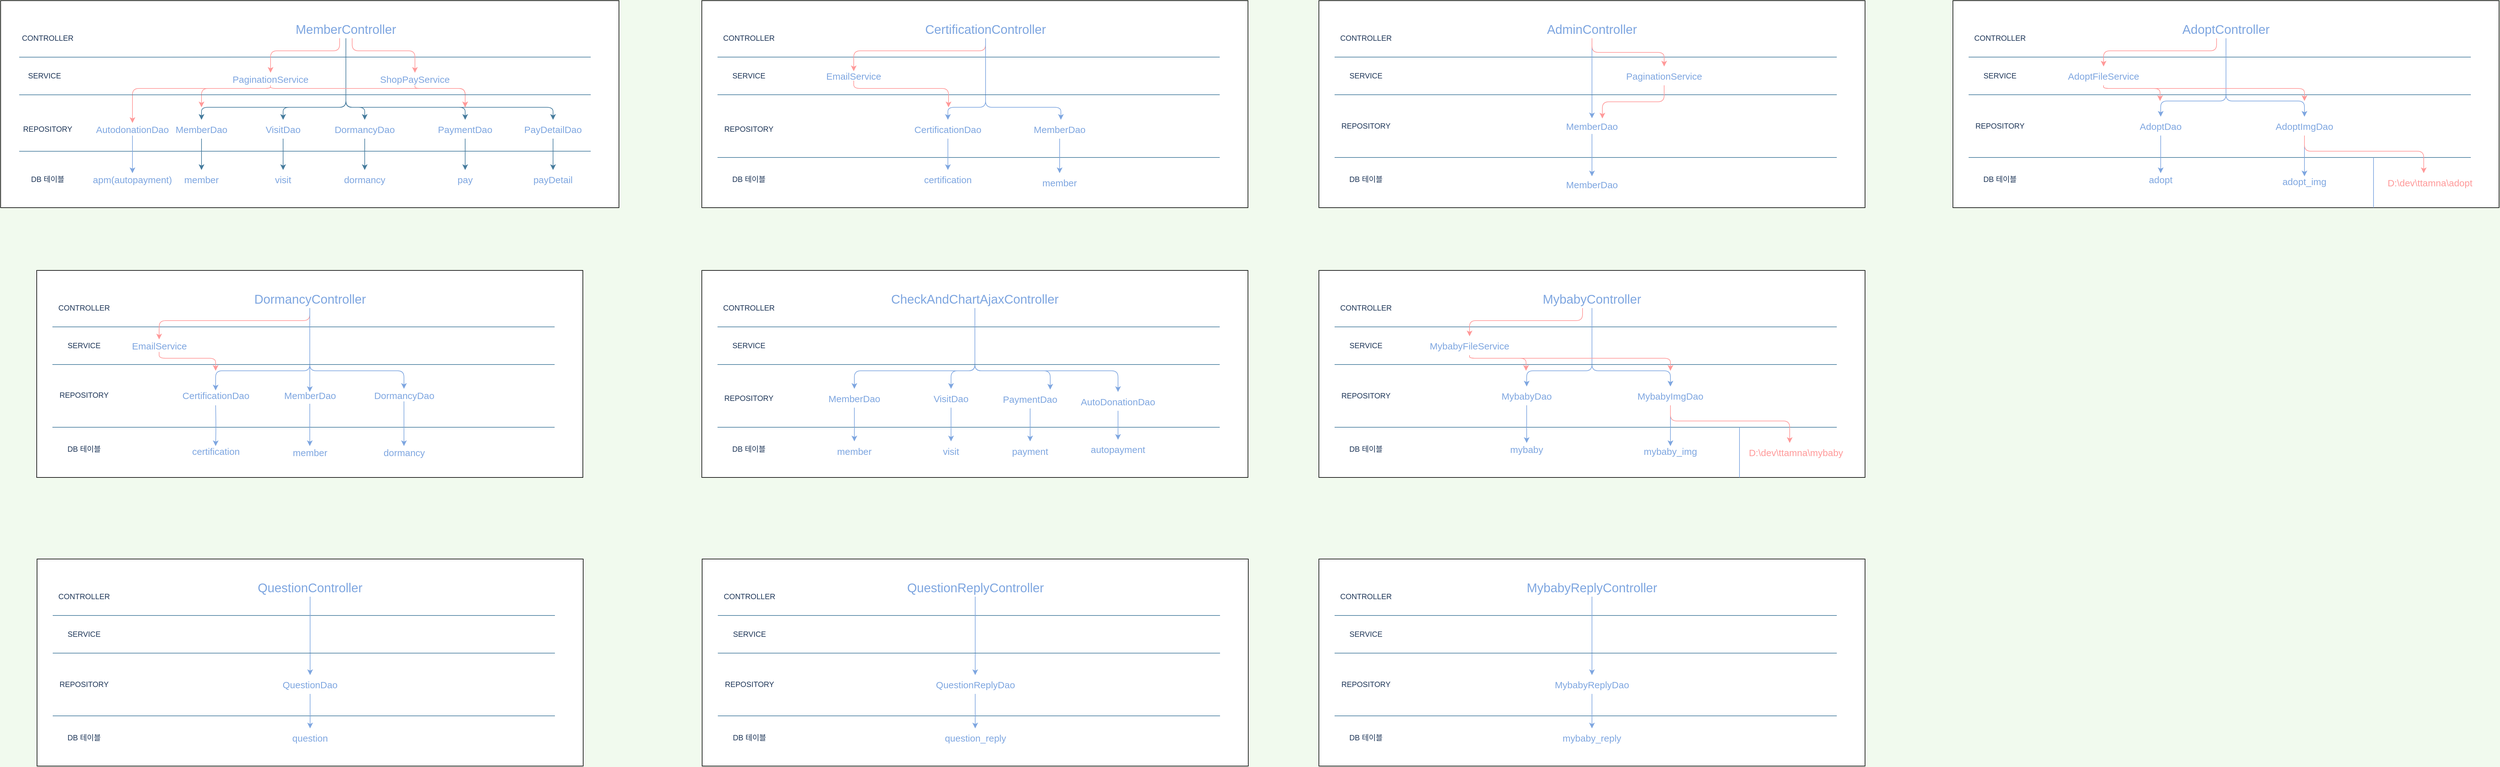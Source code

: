 <mxfile version="16.2.6" type="github">
  <diagram id="o5YWNzAbh3qB8RjAFsjl" name="Page-1">
    <mxGraphModel dx="2031" dy="1089" grid="1" gridSize="10" guides="1" tooltips="1" connect="1" arrows="1" fold="1" page="1" pageScale="1" pageWidth="827" pageHeight="1169" background="#F1FAEE" math="0" shadow="0">
      <root>
        <mxCell id="0" />
        <mxCell id="1" parent="0" />
        <mxCell id="xTU-l0KiYJfRe7PfPw5q-202" value="" style="rounded=0;whiteSpace=wrap;html=1;fontSize=15;" vertex="1" parent="1">
          <mxGeometry x="1197" y="550" width="870" height="330" as="geometry" />
        </mxCell>
        <mxCell id="xTU-l0KiYJfRe7PfPw5q-119" value="" style="rounded=0;whiteSpace=wrap;html=1;fontSize=15;" vertex="1" parent="1">
          <mxGeometry x="80" y="120" width="985" height="330" as="geometry" />
        </mxCell>
        <mxCell id="B5aQ0IUT32xwoaF6itCj-6" value="CONTROLLER" style="text;html=1;strokeColor=none;fillColor=none;align=center;verticalAlign=middle;whiteSpace=wrap;rounded=0;fontColor=#1D3557;" parent="1" vertex="1">
          <mxGeometry x="115" y="170" width="80" height="20" as="geometry" />
        </mxCell>
        <mxCell id="B5aQ0IUT32xwoaF6itCj-7" value="SERVICE" style="text;html=1;strokeColor=none;fillColor=none;align=center;verticalAlign=middle;whiteSpace=wrap;rounded=0;fontColor=#1D3557;" parent="1" vertex="1">
          <mxGeometry x="110" y="230" width="80" height="20" as="geometry" />
        </mxCell>
        <mxCell id="B5aQ0IUT32xwoaF6itCj-8" value="REPOSITORY" style="text;html=1;strokeColor=none;fillColor=none;align=center;verticalAlign=middle;whiteSpace=wrap;rounded=0;fontColor=#1D3557;" parent="1" vertex="1">
          <mxGeometry x="115" y="315" width="80" height="20" as="geometry" />
        </mxCell>
        <mxCell id="B5aQ0IUT32xwoaF6itCj-9" value="DB 테이블" style="text;html=1;strokeColor=none;fillColor=none;align=center;verticalAlign=middle;whiteSpace=wrap;rounded=0;fontColor=#1D3557;" parent="1" vertex="1">
          <mxGeometry x="115" y="395" width="80" height="20" as="geometry" />
        </mxCell>
        <mxCell id="B5aQ0IUT32xwoaF6itCj-11" value="" style="endArrow=none;html=1;rounded=1;labelBackgroundColor=#F1FAEE;strokeColor=#457B9D;fontColor=#1D3557;exitX=0.03;exitY=0.273;exitDx=0;exitDy=0;exitPerimeter=0;" parent="1" edge="1" source="xTU-l0KiYJfRe7PfPw5q-119">
          <mxGeometry width="50" height="50" relative="1" as="geometry">
            <mxPoint x="220" y="210" as="sourcePoint" />
            <mxPoint x="1020" y="210" as="targetPoint" />
          </mxGeometry>
        </mxCell>
        <mxCell id="B5aQ0IUT32xwoaF6itCj-27" value="" style="edgeStyle=orthogonalEdgeStyle;rounded=1;orthogonalLoop=1;jettySize=auto;html=1;fontSize=20;labelBackgroundColor=#F1FAEE;strokeColor=#457B9D;fontColor=#1D3557;" parent="1" source="B5aQ0IUT32xwoaF6itCj-18" target="B5aQ0IUT32xwoaF6itCj-26" edge="1">
          <mxGeometry relative="1" as="geometry">
            <Array as="points">
              <mxPoint x="630" y="290" />
              <mxPoint x="400" y="290" />
            </Array>
          </mxGeometry>
        </mxCell>
        <mxCell id="xTU-l0KiYJfRe7PfPw5q-4" value="" style="edgeStyle=orthogonalEdgeStyle;rounded=1;orthogonalLoop=1;jettySize=auto;html=1;fontSize=15;labelBackgroundColor=#F1FAEE;strokeColor=#457B9D;fontColor=#1D3557;" edge="1" parent="1" source="B5aQ0IUT32xwoaF6itCj-18" target="xTU-l0KiYJfRe7PfPw5q-3">
          <mxGeometry relative="1" as="geometry">
            <Array as="points">
              <mxPoint x="630" y="290" />
              <mxPoint x="530" y="290" />
            </Array>
          </mxGeometry>
        </mxCell>
        <mxCell id="xTU-l0KiYJfRe7PfPw5q-6" value="" style="edgeStyle=orthogonalEdgeStyle;rounded=1;orthogonalLoop=1;jettySize=auto;html=1;fontSize=15;labelBackgroundColor=#F1FAEE;strokeColor=#457B9D;fontColor=#1D3557;" edge="1" parent="1" source="B5aQ0IUT32xwoaF6itCj-18" target="xTU-l0KiYJfRe7PfPw5q-5">
          <mxGeometry relative="1" as="geometry">
            <Array as="points">
              <mxPoint x="630" y="290" />
              <mxPoint x="660" y="290" />
            </Array>
          </mxGeometry>
        </mxCell>
        <mxCell id="xTU-l0KiYJfRe7PfPw5q-11" value="" style="edgeStyle=orthogonalEdgeStyle;rounded=1;orthogonalLoop=1;jettySize=auto;html=1;fontSize=15;labelBackgroundColor=#F1FAEE;strokeColor=#457B9D;fontColor=#1D3557;" edge="1" parent="1" source="B5aQ0IUT32xwoaF6itCj-18" target="xTU-l0KiYJfRe7PfPw5q-10">
          <mxGeometry relative="1" as="geometry">
            <Array as="points">
              <mxPoint x="630" y="290" />
              <mxPoint x="820" y="290" />
            </Array>
          </mxGeometry>
        </mxCell>
        <mxCell id="xTU-l0KiYJfRe7PfPw5q-13" value="" style="edgeStyle=orthogonalEdgeStyle;rounded=1;orthogonalLoop=1;jettySize=auto;html=1;fontSize=15;labelBackgroundColor=#F1FAEE;strokeColor=#457B9D;fontColor=#1D3557;" edge="1" parent="1" source="B5aQ0IUT32xwoaF6itCj-18" target="xTU-l0KiYJfRe7PfPw5q-12">
          <mxGeometry relative="1" as="geometry">
            <Array as="points">
              <mxPoint x="630" y="290" />
              <mxPoint x="960" y="290" />
            </Array>
          </mxGeometry>
        </mxCell>
        <mxCell id="xTU-l0KiYJfRe7PfPw5q-15" value="" style="edgeStyle=orthogonalEdgeStyle;rounded=1;orthogonalLoop=1;jettySize=auto;html=1;fontSize=15;fontColor=#1D3557;labelBackgroundColor=#F1FAEE;strokeColor=#FF9999;" edge="1" parent="1" source="B5aQ0IUT32xwoaF6itCj-18" target="xTU-l0KiYJfRe7PfPw5q-14">
          <mxGeometry relative="1" as="geometry">
            <Array as="points">
              <mxPoint x="640" y="200" />
              <mxPoint x="740" y="200" />
            </Array>
          </mxGeometry>
        </mxCell>
        <mxCell id="xTU-l0KiYJfRe7PfPw5q-28" style="edgeStyle=orthogonalEdgeStyle;rounded=1;orthogonalLoop=1;jettySize=auto;html=1;entryX=0.5;entryY=0;entryDx=0;entryDy=0;labelBackgroundColor=#F1FAEE;fontSize=15;fontColor=#1D3557;strokeColor=#FF9999;" edge="1" parent="1" source="B5aQ0IUT32xwoaF6itCj-18" target="xTU-l0KiYJfRe7PfPw5q-1">
          <mxGeometry relative="1" as="geometry">
            <Array as="points">
              <mxPoint x="620" y="200" />
              <mxPoint x="510" y="200" />
            </Array>
          </mxGeometry>
        </mxCell>
        <mxCell id="B5aQ0IUT32xwoaF6itCj-18" value="MemberController" style="text;html=1;strokeColor=none;fillColor=none;align=center;verticalAlign=middle;whiteSpace=wrap;rounded=0;fontSize=20;fontColor=#7EA6E0;" parent="1" vertex="1">
          <mxGeometry x="570" y="150" width="120" height="30" as="geometry" />
        </mxCell>
        <mxCell id="B5aQ0IUT32xwoaF6itCj-29" value="" style="edgeStyle=orthogonalEdgeStyle;rounded=1;orthogonalLoop=1;jettySize=auto;html=1;fontSize=15;labelBackgroundColor=#F1FAEE;strokeColor=#457B9D;fontColor=#1D3557;" parent="1" source="B5aQ0IUT32xwoaF6itCj-26" target="B5aQ0IUT32xwoaF6itCj-28" edge="1">
          <mxGeometry relative="1" as="geometry">
            <Array as="points">
              <mxPoint x="400" y="420" />
              <mxPoint x="400" y="420" />
            </Array>
          </mxGeometry>
        </mxCell>
        <mxCell id="B5aQ0IUT32xwoaF6itCj-26" value="MemberDao" style="text;html=1;strokeColor=none;fillColor=none;align=center;verticalAlign=middle;whiteSpace=wrap;rounded=0;fontSize=15;fontColor=#7EA6E0;" parent="1" vertex="1">
          <mxGeometry x="340" y="310" width="120" height="30" as="geometry" />
        </mxCell>
        <mxCell id="B5aQ0IUT32xwoaF6itCj-28" value="member" style="text;html=1;strokeColor=none;fillColor=none;align=center;verticalAlign=middle;whiteSpace=wrap;rounded=0;fontSize=15;fontColor=#7EA6E0;" parent="1" vertex="1">
          <mxGeometry x="340" y="390" width="120" height="30" as="geometry" />
        </mxCell>
        <mxCell id="xTU-l0KiYJfRe7PfPw5q-26" style="edgeStyle=orthogonalEdgeStyle;rounded=1;orthogonalLoop=1;jettySize=auto;html=1;fontSize=15;strokeColor=#FF9999;labelBackgroundColor=#F1FAEE;fontColor=#1D3557;" edge="1" parent="1" source="xTU-l0KiYJfRe7PfPw5q-1">
          <mxGeometry relative="1" as="geometry">
            <mxPoint x="400" y="290" as="targetPoint" />
            <Array as="points">
              <mxPoint x="510" y="260" />
              <mxPoint x="400" y="260" />
            </Array>
          </mxGeometry>
        </mxCell>
        <mxCell id="xTU-l0KiYJfRe7PfPw5q-198" value="" style="edgeStyle=orthogonalEdgeStyle;rounded=1;sketch=0;orthogonalLoop=1;jettySize=auto;html=1;fontSize=15;fontColor=#7EA6E0;strokeColor=#FF9999;fillColor=#A8DADC;" edge="1" parent="1" source="xTU-l0KiYJfRe7PfPw5q-1" target="xTU-l0KiYJfRe7PfPw5q-197">
          <mxGeometry relative="1" as="geometry">
            <Array as="points">
              <mxPoint x="510" y="260" />
              <mxPoint x="290" y="260" />
            </Array>
          </mxGeometry>
        </mxCell>
        <mxCell id="xTU-l0KiYJfRe7PfPw5q-201" style="edgeStyle=orthogonalEdgeStyle;rounded=1;sketch=0;orthogonalLoop=1;jettySize=auto;html=1;fontSize=15;fontColor=#7EA6E0;strokeColor=#FF9999;fillColor=#A8DADC;" edge="1" parent="1" source="xTU-l0KiYJfRe7PfPw5q-1">
          <mxGeometry relative="1" as="geometry">
            <mxPoint x="820" y="290.0" as="targetPoint" />
            <Array as="points">
              <mxPoint x="510" y="260" />
              <mxPoint x="820" y="260" />
            </Array>
          </mxGeometry>
        </mxCell>
        <mxCell id="xTU-l0KiYJfRe7PfPw5q-1" value="PaginationService" style="text;html=1;strokeColor=none;fillColor=none;align=center;verticalAlign=middle;whiteSpace=wrap;rounded=0;fontSize=15;fontColor=#7EA6E0;" vertex="1" parent="1">
          <mxGeometry x="450" y="235" width="120" height="20" as="geometry" />
        </mxCell>
        <mxCell id="xTU-l0KiYJfRe7PfPw5q-17" value="" style="edgeStyle=orthogonalEdgeStyle;rounded=1;orthogonalLoop=1;jettySize=auto;html=1;fontSize=15;labelBackgroundColor=#F1FAEE;strokeColor=#457B9D;fontColor=#1D3557;" edge="1" parent="1" source="xTU-l0KiYJfRe7PfPw5q-3" target="xTU-l0KiYJfRe7PfPw5q-16">
          <mxGeometry relative="1" as="geometry" />
        </mxCell>
        <mxCell id="xTU-l0KiYJfRe7PfPw5q-3" value="VisitDao" style="text;html=1;strokeColor=none;fillColor=none;align=center;verticalAlign=middle;whiteSpace=wrap;rounded=0;fontSize=15;fontColor=#7EA6E0;" vertex="1" parent="1">
          <mxGeometry x="470" y="310" width="120" height="30" as="geometry" />
        </mxCell>
        <mxCell id="xTU-l0KiYJfRe7PfPw5q-19" value="" style="edgeStyle=orthogonalEdgeStyle;rounded=1;orthogonalLoop=1;jettySize=auto;html=1;fontSize=15;labelBackgroundColor=#F1FAEE;strokeColor=#457B9D;fontColor=#1D3557;" edge="1" parent="1" source="xTU-l0KiYJfRe7PfPw5q-5" target="xTU-l0KiYJfRe7PfPw5q-18">
          <mxGeometry relative="1" as="geometry" />
        </mxCell>
        <mxCell id="xTU-l0KiYJfRe7PfPw5q-5" value="DormancyDao" style="text;html=1;strokeColor=none;fillColor=none;align=center;verticalAlign=middle;whiteSpace=wrap;rounded=0;fontSize=15;fontColor=#7EA6E0;" vertex="1" parent="1">
          <mxGeometry x="600" y="310" width="120" height="30" as="geometry" />
        </mxCell>
        <mxCell id="xTU-l0KiYJfRe7PfPw5q-23" value="" style="edgeStyle=orthogonalEdgeStyle;rounded=1;orthogonalLoop=1;jettySize=auto;html=1;fontSize=15;labelBackgroundColor=#F1FAEE;strokeColor=#457B9D;fontColor=#1D3557;" edge="1" parent="1" source="xTU-l0KiYJfRe7PfPw5q-10" target="xTU-l0KiYJfRe7PfPw5q-22">
          <mxGeometry relative="1" as="geometry" />
        </mxCell>
        <mxCell id="xTU-l0KiYJfRe7PfPw5q-10" value="PaymentDao" style="text;html=1;strokeColor=none;fillColor=none;align=center;verticalAlign=middle;whiteSpace=wrap;rounded=0;fontSize=15;fontColor=#7EA6E0;" vertex="1" parent="1">
          <mxGeometry x="760" y="310" width="120" height="30" as="geometry" />
        </mxCell>
        <mxCell id="xTU-l0KiYJfRe7PfPw5q-25" value="" style="edgeStyle=orthogonalEdgeStyle;rounded=1;orthogonalLoop=1;jettySize=auto;html=1;fontSize=15;labelBackgroundColor=#F1FAEE;strokeColor=#457B9D;fontColor=#1D3557;" edge="1" parent="1" source="xTU-l0KiYJfRe7PfPw5q-12" target="xTU-l0KiYJfRe7PfPw5q-24">
          <mxGeometry relative="1" as="geometry" />
        </mxCell>
        <mxCell id="xTU-l0KiYJfRe7PfPw5q-12" value="PayDetailDao" style="text;html=1;strokeColor=none;fillColor=none;align=center;verticalAlign=middle;whiteSpace=wrap;rounded=0;fontSize=15;fontColor=#7EA6E0;" vertex="1" parent="1">
          <mxGeometry x="900" y="310" width="120" height="30" as="geometry" />
        </mxCell>
        <mxCell id="xTU-l0KiYJfRe7PfPw5q-27" style="edgeStyle=orthogonalEdgeStyle;rounded=1;orthogonalLoop=1;jettySize=auto;html=1;fontSize=15;strokeColor=#FF9999;labelBackgroundColor=#F1FAEE;fontColor=#1D3557;" edge="1" parent="1" source="xTU-l0KiYJfRe7PfPw5q-14">
          <mxGeometry relative="1" as="geometry">
            <mxPoint x="820" y="290" as="targetPoint" />
            <Array as="points">
              <mxPoint x="740" y="260" />
              <mxPoint x="820" y="260" />
            </Array>
          </mxGeometry>
        </mxCell>
        <mxCell id="xTU-l0KiYJfRe7PfPw5q-14" value="ShopPayService" style="text;html=1;strokeColor=none;fillColor=none;align=center;verticalAlign=middle;whiteSpace=wrap;rounded=0;fontSize=15;fontColor=#7EA6E0;" vertex="1" parent="1">
          <mxGeometry x="680" y="235" width="120" height="20" as="geometry" />
        </mxCell>
        <mxCell id="xTU-l0KiYJfRe7PfPw5q-16" value="visit" style="text;html=1;strokeColor=none;fillColor=none;align=center;verticalAlign=middle;whiteSpace=wrap;rounded=0;fontSize=15;fontColor=#7EA6E0;" vertex="1" parent="1">
          <mxGeometry x="470" y="390" width="120" height="30" as="geometry" />
        </mxCell>
        <mxCell id="xTU-l0KiYJfRe7PfPw5q-18" value="dormancy" style="text;html=1;strokeColor=none;fillColor=none;align=center;verticalAlign=middle;whiteSpace=wrap;rounded=0;fontSize=15;fontColor=#7EA6E0;" vertex="1" parent="1">
          <mxGeometry x="600" y="390" width="120" height="30" as="geometry" />
        </mxCell>
        <mxCell id="xTU-l0KiYJfRe7PfPw5q-22" value="pay" style="text;html=1;strokeColor=none;fillColor=none;align=center;verticalAlign=middle;whiteSpace=wrap;rounded=0;fontSize=15;fontColor=#7EA6E0;" vertex="1" parent="1">
          <mxGeometry x="760" y="390" width="120" height="30" as="geometry" />
        </mxCell>
        <mxCell id="xTU-l0KiYJfRe7PfPw5q-24" value="payDetail" style="text;html=1;strokeColor=none;fillColor=none;align=center;verticalAlign=middle;whiteSpace=wrap;rounded=0;fontSize=15;fontColor=#7EA6E0;" vertex="1" parent="1">
          <mxGeometry x="900" y="390" width="120" height="30" as="geometry" />
        </mxCell>
        <mxCell id="xTU-l0KiYJfRe7PfPw5q-32" value="" style="rounded=0;whiteSpace=wrap;html=1;fontSize=15;" vertex="1" parent="1">
          <mxGeometry x="137.5" y="550" width="870" height="330" as="geometry" />
        </mxCell>
        <mxCell id="xTU-l0KiYJfRe7PfPw5q-33" value="CONTROLLER" style="text;html=1;strokeColor=none;fillColor=none;align=center;verticalAlign=middle;whiteSpace=wrap;rounded=0;fontColor=#1D3557;" vertex="1" parent="1">
          <mxGeometry x="172.5" y="600" width="80" height="20" as="geometry" />
        </mxCell>
        <mxCell id="xTU-l0KiYJfRe7PfPw5q-34" value="SERVICE" style="text;html=1;strokeColor=none;fillColor=none;align=center;verticalAlign=middle;whiteSpace=wrap;rounded=0;fontColor=#1D3557;" vertex="1" parent="1">
          <mxGeometry x="172.5" y="660" width="80" height="20" as="geometry" />
        </mxCell>
        <mxCell id="xTU-l0KiYJfRe7PfPw5q-35" value="REPOSITORY" style="text;html=1;strokeColor=none;fillColor=none;align=center;verticalAlign=middle;whiteSpace=wrap;rounded=0;fontColor=#1D3557;" vertex="1" parent="1">
          <mxGeometry x="172.5" y="738.75" width="80" height="20" as="geometry" />
        </mxCell>
        <mxCell id="xTU-l0KiYJfRe7PfPw5q-36" value="DB 테이블" style="text;html=1;strokeColor=none;fillColor=none;align=center;verticalAlign=middle;whiteSpace=wrap;rounded=0;fontColor=#1D3557;" vertex="1" parent="1">
          <mxGeometry x="172.5" y="825" width="80" height="20" as="geometry" />
        </mxCell>
        <mxCell id="xTU-l0KiYJfRe7PfPw5q-37" value="" style="endArrow=none;html=1;rounded=0;labelBackgroundColor=#F1FAEE;strokeColor=#457B9D;fontColor=#1D3557;" edge="1" parent="1">
          <mxGeometry width="50" height="50" relative="1" as="geometry">
            <mxPoint x="162.5" y="640" as="sourcePoint" />
            <mxPoint x="962.5" y="640" as="targetPoint" />
          </mxGeometry>
        </mxCell>
        <mxCell id="xTU-l0KiYJfRe7PfPw5q-78" value="" style="edgeStyle=orthogonalEdgeStyle;curved=0;rounded=1;sketch=0;orthogonalLoop=1;jettySize=auto;html=1;fontColor=#7EA6E0;strokeColor=#FF9999;fillColor=#A8DADC;entryX=0.5;entryY=0;entryDx=0;entryDy=0;" edge="1" parent="1" source="xTU-l0KiYJfRe7PfPw5q-45" target="xTU-l0KiYJfRe7PfPw5q-77">
          <mxGeometry relative="1" as="geometry">
            <Array as="points">
              <mxPoint x="572.5" y="630" />
              <mxPoint x="332.5" y="630" />
            </Array>
          </mxGeometry>
        </mxCell>
        <mxCell id="xTU-l0KiYJfRe7PfPw5q-80" value="" style="edgeStyle=orthogonalEdgeStyle;curved=0;rounded=1;sketch=0;orthogonalLoop=1;jettySize=auto;html=1;fontSize=15;fontColor=#7EA6E0;strokeColor=#7EA6E0;fillColor=#A8DADC;entryX=0.5;entryY=0;entryDx=0;entryDy=0;" edge="1" parent="1" source="xTU-l0KiYJfRe7PfPw5q-45" target="xTU-l0KiYJfRe7PfPw5q-149">
          <mxGeometry relative="1" as="geometry">
            <mxPoint x="422.5" y="750" as="targetPoint" />
            <Array as="points">
              <mxPoint x="572.5" y="710" />
              <mxPoint x="422.5" y="710" />
            </Array>
          </mxGeometry>
        </mxCell>
        <mxCell id="xTU-l0KiYJfRe7PfPw5q-82" value="" style="edgeStyle=orthogonalEdgeStyle;curved=0;rounded=1;sketch=0;orthogonalLoop=1;jettySize=auto;html=1;fontSize=15;fontColor=#7EA6E0;strokeColor=#7EA6E0;fillColor=#A8DADC;" edge="1" parent="1" source="xTU-l0KiYJfRe7PfPw5q-45">
          <mxGeometry relative="1" as="geometry">
            <mxPoint x="572.5" y="743.75" as="targetPoint" />
          </mxGeometry>
        </mxCell>
        <mxCell id="xTU-l0KiYJfRe7PfPw5q-84" value="" style="edgeStyle=orthogonalEdgeStyle;curved=0;rounded=1;sketch=0;orthogonalLoop=1;jettySize=auto;html=1;fontSize=15;fontColor=#7EA6E0;strokeColor=#7EA6E0;fillColor=#A8DADC;" edge="1" parent="1" source="xTU-l0KiYJfRe7PfPw5q-45" target="xTU-l0KiYJfRe7PfPw5q-83">
          <mxGeometry relative="1" as="geometry">
            <Array as="points">
              <mxPoint x="572.5" y="710" />
              <mxPoint x="722.5" y="710" />
            </Array>
          </mxGeometry>
        </mxCell>
        <mxCell id="xTU-l0KiYJfRe7PfPw5q-45" value="DormancyController" style="text;html=1;strokeColor=none;fillColor=none;align=center;verticalAlign=middle;whiteSpace=wrap;rounded=0;fontSize=20;fontColor=#7EA6E0;" vertex="1" parent="1">
          <mxGeometry x="512.5" y="580" width="120" height="30" as="geometry" />
        </mxCell>
        <mxCell id="xTU-l0KiYJfRe7PfPw5q-65" value="" style="endArrow=none;html=1;rounded=0;labelBackgroundColor=#F1FAEE;strokeColor=#457B9D;fontColor=#1D3557;" edge="1" parent="1">
          <mxGeometry width="50" height="50" relative="1" as="geometry">
            <mxPoint x="162.5" y="700" as="sourcePoint" />
            <mxPoint x="962.5" y="700" as="targetPoint" />
          </mxGeometry>
        </mxCell>
        <mxCell id="xTU-l0KiYJfRe7PfPw5q-66" value="" style="endArrow=none;html=1;rounded=0;labelBackgroundColor=#F1FAEE;strokeColor=#457B9D;fontColor=#1D3557;" edge="1" parent="1">
          <mxGeometry width="50" height="50" relative="1" as="geometry">
            <mxPoint x="162.5" y="800" as="sourcePoint" />
            <mxPoint x="962.5" y="800" as="targetPoint" />
          </mxGeometry>
        </mxCell>
        <mxCell id="xTU-l0KiYJfRe7PfPw5q-68" value="" style="rounded=0;whiteSpace=wrap;html=1;fontSize=15;" vertex="1" parent="1">
          <mxGeometry x="138" y="1010" width="870" height="330" as="geometry" />
        </mxCell>
        <mxCell id="xTU-l0KiYJfRe7PfPw5q-69" value="CONTROLLER" style="text;html=1;strokeColor=none;fillColor=none;align=center;verticalAlign=middle;whiteSpace=wrap;rounded=0;fontColor=#1D3557;" vertex="1" parent="1">
          <mxGeometry x="173" y="1060" width="80" height="20" as="geometry" />
        </mxCell>
        <mxCell id="xTU-l0KiYJfRe7PfPw5q-70" value="SERVICE" style="text;html=1;strokeColor=none;fillColor=none;align=center;verticalAlign=middle;whiteSpace=wrap;rounded=0;fontColor=#1D3557;" vertex="1" parent="1">
          <mxGeometry x="173" y="1120" width="80" height="20" as="geometry" />
        </mxCell>
        <mxCell id="xTU-l0KiYJfRe7PfPw5q-71" value="REPOSITORY" style="text;html=1;strokeColor=none;fillColor=none;align=center;verticalAlign=middle;whiteSpace=wrap;rounded=0;fontColor=#1D3557;" vertex="1" parent="1">
          <mxGeometry x="173" y="1200" width="80" height="20" as="geometry" />
        </mxCell>
        <mxCell id="xTU-l0KiYJfRe7PfPw5q-72" value="DB 테이블" style="text;html=1;strokeColor=none;fillColor=none;align=center;verticalAlign=middle;whiteSpace=wrap;rounded=0;fontColor=#1D3557;" vertex="1" parent="1">
          <mxGeometry x="173" y="1285" width="80" height="20" as="geometry" />
        </mxCell>
        <mxCell id="xTU-l0KiYJfRe7PfPw5q-73" value="" style="endArrow=none;html=1;rounded=0;labelBackgroundColor=#F1FAEE;strokeColor=#457B9D;fontColor=#1D3557;" edge="1" parent="1">
          <mxGeometry width="50" height="50" relative="1" as="geometry">
            <mxPoint x="163" y="1100" as="sourcePoint" />
            <mxPoint x="963" y="1100" as="targetPoint" />
          </mxGeometry>
        </mxCell>
        <mxCell id="xTU-l0KiYJfRe7PfPw5q-192" value="" style="edgeStyle=orthogonalEdgeStyle;rounded=1;sketch=0;orthogonalLoop=1;jettySize=auto;html=1;fontSize=15;fontColor=#7EA6E0;strokeColor=#7EA6E0;fillColor=#A8DADC;" edge="1" parent="1" source="xTU-l0KiYJfRe7PfPw5q-74" target="xTU-l0KiYJfRe7PfPw5q-191">
          <mxGeometry relative="1" as="geometry" />
        </mxCell>
        <mxCell id="xTU-l0KiYJfRe7PfPw5q-74" value="QuestionController" style="text;html=1;strokeColor=none;fillColor=none;align=center;verticalAlign=middle;whiteSpace=wrap;rounded=0;fontSize=20;fontColor=#7EA6E0;" vertex="1" parent="1">
          <mxGeometry x="513" y="1040" width="120" height="30" as="geometry" />
        </mxCell>
        <mxCell id="xTU-l0KiYJfRe7PfPw5q-75" value="" style="endArrow=none;html=1;rounded=0;labelBackgroundColor=#F1FAEE;strokeColor=#457B9D;fontColor=#1D3557;" edge="1" parent="1">
          <mxGeometry width="50" height="50" relative="1" as="geometry">
            <mxPoint x="163" y="1160" as="sourcePoint" />
            <mxPoint x="963" y="1160" as="targetPoint" />
          </mxGeometry>
        </mxCell>
        <mxCell id="xTU-l0KiYJfRe7PfPw5q-76" value="" style="endArrow=none;html=1;rounded=0;labelBackgroundColor=#F1FAEE;strokeColor=#457B9D;fontColor=#1D3557;" edge="1" parent="1">
          <mxGeometry width="50" height="50" relative="1" as="geometry">
            <mxPoint x="163" y="1260" as="sourcePoint" />
            <mxPoint x="963" y="1260" as="targetPoint" />
          </mxGeometry>
        </mxCell>
        <mxCell id="xTU-l0KiYJfRe7PfPw5q-87" style="edgeStyle=orthogonalEdgeStyle;curved=0;rounded=1;sketch=0;orthogonalLoop=1;jettySize=auto;html=1;fontSize=15;fontColor=#7EA6E0;strokeColor=#FF9999;fillColor=#A8DADC;" edge="1" parent="1" source="xTU-l0KiYJfRe7PfPw5q-77">
          <mxGeometry relative="1" as="geometry">
            <mxPoint x="422.5" y="710" as="targetPoint" />
            <Array as="points">
              <mxPoint x="332.5" y="690" />
              <mxPoint x="422.5" y="690" />
            </Array>
          </mxGeometry>
        </mxCell>
        <mxCell id="xTU-l0KiYJfRe7PfPw5q-77" value="EmailService" style="text;html=1;strokeColor=none;fillColor=none;align=center;verticalAlign=middle;whiteSpace=wrap;rounded=0;fontSize=15;fontColor=#7EA6E0;" vertex="1" parent="1">
          <mxGeometry x="272.5" y="660" width="120" height="20" as="geometry" />
        </mxCell>
        <mxCell id="xTU-l0KiYJfRe7PfPw5q-91" value="" style="edgeStyle=orthogonalEdgeStyle;curved=0;rounded=1;sketch=0;orthogonalLoop=1;jettySize=auto;html=1;fontSize=15;fontColor=#7EA6E0;strokeColor=#7EA6E0;fillColor=#A8DADC;" edge="1" parent="1" target="xTU-l0KiYJfRe7PfPw5q-90">
          <mxGeometry relative="1" as="geometry">
            <mxPoint x="422.5" y="765" as="sourcePoint" />
          </mxGeometry>
        </mxCell>
        <mxCell id="xTU-l0KiYJfRe7PfPw5q-93" value="" style="edgeStyle=orthogonalEdgeStyle;curved=0;rounded=1;sketch=0;orthogonalLoop=1;jettySize=auto;html=1;fontSize=15;fontColor=#7EA6E0;strokeColor=#7EA6E0;fillColor=#A8DADC;" edge="1" parent="1" source="xTU-l0KiYJfRe7PfPw5q-150" target="xTU-l0KiYJfRe7PfPw5q-92">
          <mxGeometry relative="1" as="geometry">
            <mxPoint x="572.5" y="771.25" as="sourcePoint" />
          </mxGeometry>
        </mxCell>
        <mxCell id="xTU-l0KiYJfRe7PfPw5q-95" value="" style="edgeStyle=orthogonalEdgeStyle;curved=0;rounded=1;sketch=0;orthogonalLoop=1;jettySize=auto;html=1;fontSize=15;fontColor=#7EA6E0;strokeColor=#7EA6E0;fillColor=#A8DADC;" edge="1" parent="1" source="xTU-l0KiYJfRe7PfPw5q-83" target="xTU-l0KiYJfRe7PfPw5q-94">
          <mxGeometry relative="1" as="geometry" />
        </mxCell>
        <mxCell id="xTU-l0KiYJfRe7PfPw5q-83" value="DormancyDao" style="text;html=1;strokeColor=none;fillColor=none;align=center;verticalAlign=middle;whiteSpace=wrap;rounded=0;fontSize=15;fontColor=#7EA6E0;" vertex="1" parent="1">
          <mxGeometry x="662.5" y="738.75" width="120" height="20" as="geometry" />
        </mxCell>
        <mxCell id="xTU-l0KiYJfRe7PfPw5q-90" value="certification" style="text;html=1;strokeColor=none;fillColor=none;align=center;verticalAlign=middle;whiteSpace=wrap;rounded=0;fontSize=15;fontColor=#7EA6E0;" vertex="1" parent="1">
          <mxGeometry x="362.5" y="830" width="120" height="15" as="geometry" />
        </mxCell>
        <mxCell id="xTU-l0KiYJfRe7PfPw5q-92" value="member" style="text;html=1;strokeColor=none;fillColor=none;align=center;verticalAlign=middle;whiteSpace=wrap;rounded=0;fontSize=15;fontColor=#7EA6E0;" vertex="1" parent="1">
          <mxGeometry x="512.5" y="830" width="120" height="20" as="geometry" />
        </mxCell>
        <mxCell id="xTU-l0KiYJfRe7PfPw5q-94" value="dormancy" style="text;html=1;strokeColor=none;fillColor=none;align=center;verticalAlign=middle;whiteSpace=wrap;rounded=0;fontSize=15;fontColor=#7EA6E0;" vertex="1" parent="1">
          <mxGeometry x="662.5" y="830" width="120" height="20" as="geometry" />
        </mxCell>
        <mxCell id="xTU-l0KiYJfRe7PfPw5q-96" value="" style="rounded=0;whiteSpace=wrap;html=1;fontSize=15;" vertex="1" parent="1">
          <mxGeometry x="1197" y="120" width="870" height="330" as="geometry" />
        </mxCell>
        <mxCell id="xTU-l0KiYJfRe7PfPw5q-97" value="CONTROLLER" style="text;html=1;strokeColor=none;fillColor=none;align=center;verticalAlign=middle;whiteSpace=wrap;rounded=0;fontColor=#1D3557;" vertex="1" parent="1">
          <mxGeometry x="1232" y="170" width="80" height="20" as="geometry" />
        </mxCell>
        <mxCell id="xTU-l0KiYJfRe7PfPw5q-98" value="SERVICE" style="text;html=1;strokeColor=none;fillColor=none;align=center;verticalAlign=middle;whiteSpace=wrap;rounded=0;fontColor=#1D3557;" vertex="1" parent="1">
          <mxGeometry x="1232" y="230" width="80" height="20" as="geometry" />
        </mxCell>
        <mxCell id="xTU-l0KiYJfRe7PfPw5q-99" value="REPOSITORY" style="text;html=1;strokeColor=none;fillColor=none;align=center;verticalAlign=middle;whiteSpace=wrap;rounded=0;fontColor=#1D3557;" vertex="1" parent="1">
          <mxGeometry x="1232" y="315" width="80" height="20" as="geometry" />
        </mxCell>
        <mxCell id="xTU-l0KiYJfRe7PfPw5q-100" value="DB 테이블" style="text;html=1;strokeColor=none;fillColor=none;align=center;verticalAlign=middle;whiteSpace=wrap;rounded=0;fontColor=#1D3557;" vertex="1" parent="1">
          <mxGeometry x="1232" y="395" width="80" height="20" as="geometry" />
        </mxCell>
        <mxCell id="xTU-l0KiYJfRe7PfPw5q-101" value="" style="endArrow=none;html=1;rounded=0;labelBackgroundColor=#F1FAEE;strokeColor=#457B9D;fontColor=#1D3557;" edge="1" parent="1">
          <mxGeometry width="50" height="50" relative="1" as="geometry">
            <mxPoint x="1222" y="210" as="sourcePoint" />
            <mxPoint x="2022.0" y="210" as="targetPoint" />
          </mxGeometry>
        </mxCell>
        <mxCell id="xTU-l0KiYJfRe7PfPw5q-106" value="" style="edgeStyle=orthogonalEdgeStyle;curved=0;rounded=1;sketch=0;orthogonalLoop=1;jettySize=auto;html=1;fontSize=15;fontColor=#7EA6E0;strokeColor=#FF9999;fillColor=#A8DADC;" edge="1" parent="1" source="xTU-l0KiYJfRe7PfPw5q-102" target="xTU-l0KiYJfRe7PfPw5q-105">
          <mxGeometry relative="1" as="geometry">
            <Array as="points">
              <mxPoint x="1649" y="200" />
              <mxPoint x="1439" y="200" />
            </Array>
          </mxGeometry>
        </mxCell>
        <mxCell id="xTU-l0KiYJfRe7PfPw5q-108" value="" style="edgeStyle=orthogonalEdgeStyle;curved=0;rounded=1;sketch=0;orthogonalLoop=1;jettySize=auto;html=1;fontSize=15;fontColor=#7EA6E0;strokeColor=#7EA6E0;fillColor=#A8DADC;" edge="1" parent="1" source="xTU-l0KiYJfRe7PfPw5q-102" target="xTU-l0KiYJfRe7PfPw5q-107">
          <mxGeometry relative="1" as="geometry">
            <Array as="points">
              <mxPoint x="1649" y="290" />
              <mxPoint x="1589" y="290" />
            </Array>
          </mxGeometry>
        </mxCell>
        <mxCell id="xTU-l0KiYJfRe7PfPw5q-110" value="" style="edgeStyle=orthogonalEdgeStyle;curved=0;rounded=1;sketch=0;orthogonalLoop=1;jettySize=auto;html=1;fontSize=15;fontColor=#7EA6E0;strokeColor=#7EA6E0;fillColor=#A8DADC;" edge="1" parent="1" source="xTU-l0KiYJfRe7PfPw5q-102" target="xTU-l0KiYJfRe7PfPw5q-109">
          <mxGeometry relative="1" as="geometry">
            <Array as="points">
              <mxPoint x="1649" y="290" />
              <mxPoint x="1769" y="290" />
            </Array>
          </mxGeometry>
        </mxCell>
        <mxCell id="xTU-l0KiYJfRe7PfPw5q-102" value="CertificationController" style="text;html=1;strokeColor=none;fillColor=none;align=center;verticalAlign=middle;whiteSpace=wrap;rounded=0;fontSize=20;fontColor=#7EA6E0;" vertex="1" parent="1">
          <mxGeometry x="1560" y="150" width="178" height="30" as="geometry" />
        </mxCell>
        <mxCell id="xTU-l0KiYJfRe7PfPw5q-103" value="" style="endArrow=none;html=1;rounded=0;labelBackgroundColor=#F1FAEE;strokeColor=#457B9D;fontColor=#1D3557;" edge="1" parent="1">
          <mxGeometry width="50" height="50" relative="1" as="geometry">
            <mxPoint x="1222" y="270" as="sourcePoint" />
            <mxPoint x="2022.0" y="270" as="targetPoint" />
          </mxGeometry>
        </mxCell>
        <mxCell id="xTU-l0KiYJfRe7PfPw5q-104" value="" style="endArrow=none;html=1;rounded=0;labelBackgroundColor=#F1FAEE;strokeColor=#457B9D;fontColor=#1D3557;" edge="1" parent="1">
          <mxGeometry width="50" height="50" relative="1" as="geometry">
            <mxPoint x="1222" y="370" as="sourcePoint" />
            <mxPoint x="2022.0" y="370" as="targetPoint" />
          </mxGeometry>
        </mxCell>
        <mxCell id="xTU-l0KiYJfRe7PfPw5q-116" style="edgeStyle=orthogonalEdgeStyle;curved=0;rounded=1;sketch=0;orthogonalLoop=1;jettySize=auto;html=1;fontSize=15;fontColor=#7EA6E0;strokeColor=#FF9999;fillColor=#A8DADC;" edge="1" parent="1" source="xTU-l0KiYJfRe7PfPw5q-105">
          <mxGeometry relative="1" as="geometry">
            <mxPoint x="1590" y="290" as="targetPoint" />
            <Array as="points">
              <mxPoint x="1439" y="260" />
              <mxPoint x="1590" y="260" />
            </Array>
          </mxGeometry>
        </mxCell>
        <mxCell id="xTU-l0KiYJfRe7PfPw5q-105" value="EmailService" style="text;html=1;strokeColor=none;fillColor=none;align=center;verticalAlign=middle;whiteSpace=wrap;rounded=0;fontSize=15;fontColor=#7EA6E0;" vertex="1" parent="1">
          <mxGeometry x="1350" y="232.5" width="178" height="15" as="geometry" />
        </mxCell>
        <mxCell id="xTU-l0KiYJfRe7PfPw5q-112" value="" style="edgeStyle=orthogonalEdgeStyle;curved=0;rounded=1;sketch=0;orthogonalLoop=1;jettySize=auto;html=1;fontSize=15;fontColor=#7EA6E0;strokeColor=#7EA6E0;fillColor=#A8DADC;" edge="1" parent="1" source="xTU-l0KiYJfRe7PfPw5q-107" target="xTU-l0KiYJfRe7PfPw5q-111">
          <mxGeometry relative="1" as="geometry" />
        </mxCell>
        <mxCell id="xTU-l0KiYJfRe7PfPw5q-107" value="CertificationDao" style="text;html=1;strokeColor=none;fillColor=none;align=center;verticalAlign=middle;whiteSpace=wrap;rounded=0;fontSize=15;fontColor=#7EA6E0;" vertex="1" parent="1">
          <mxGeometry x="1500" y="310" width="178" height="30" as="geometry" />
        </mxCell>
        <mxCell id="xTU-l0KiYJfRe7PfPw5q-118" value="" style="edgeStyle=orthogonalEdgeStyle;curved=0;rounded=1;sketch=0;orthogonalLoop=1;jettySize=auto;html=1;fontSize=15;fontColor=#7EA6E0;strokeColor=#7EA6E0;fillColor=#A8DADC;" edge="1" parent="1" source="xTU-l0KiYJfRe7PfPw5q-109" target="xTU-l0KiYJfRe7PfPw5q-117">
          <mxGeometry relative="1" as="geometry" />
        </mxCell>
        <mxCell id="xTU-l0KiYJfRe7PfPw5q-109" value="MemberDao" style="text;html=1;strokeColor=none;fillColor=none;align=center;verticalAlign=middle;whiteSpace=wrap;rounded=0;fontSize=15;fontColor=#7EA6E0;" vertex="1" parent="1">
          <mxGeometry x="1678" y="310" width="178" height="30" as="geometry" />
        </mxCell>
        <mxCell id="xTU-l0KiYJfRe7PfPw5q-111" value="certification" style="text;html=1;strokeColor=none;fillColor=none;align=center;verticalAlign=middle;whiteSpace=wrap;rounded=0;fontSize=15;fontColor=#7EA6E0;" vertex="1" parent="1">
          <mxGeometry x="1500" y="390" width="178" height="30" as="geometry" />
        </mxCell>
        <mxCell id="xTU-l0KiYJfRe7PfPw5q-117" value="member" style="text;html=1;strokeColor=none;fillColor=none;align=center;verticalAlign=middle;whiteSpace=wrap;rounded=0;fontSize=15;fontColor=#7EA6E0;" vertex="1" parent="1">
          <mxGeometry x="1678" y="395" width="178" height="30" as="geometry" />
        </mxCell>
        <mxCell id="xTU-l0KiYJfRe7PfPw5q-122" value="CONTROLLER" style="text;html=1;strokeColor=none;fillColor=none;align=center;verticalAlign=middle;whiteSpace=wrap;rounded=0;fontColor=#1D3557;" vertex="1" parent="1">
          <mxGeometry x="1232" y="600" width="80" height="20" as="geometry" />
        </mxCell>
        <mxCell id="xTU-l0KiYJfRe7PfPw5q-123" value="SERVICE" style="text;html=1;strokeColor=none;fillColor=none;align=center;verticalAlign=middle;whiteSpace=wrap;rounded=0;fontColor=#1D3557;" vertex="1" parent="1">
          <mxGeometry x="1232" y="660" width="80" height="20" as="geometry" />
        </mxCell>
        <mxCell id="xTU-l0KiYJfRe7PfPw5q-124" value="REPOSITORY" style="text;html=1;strokeColor=none;fillColor=none;align=center;verticalAlign=middle;whiteSpace=wrap;rounded=0;fontColor=#1D3557;" vertex="1" parent="1">
          <mxGeometry x="1232" y="743.75" width="80" height="20" as="geometry" />
        </mxCell>
        <mxCell id="xTU-l0KiYJfRe7PfPw5q-125" value="DB 테이블" style="text;html=1;strokeColor=none;fillColor=none;align=center;verticalAlign=middle;whiteSpace=wrap;rounded=0;fontColor=#1D3557;" vertex="1" parent="1">
          <mxGeometry x="1232" y="825" width="80" height="20" as="geometry" />
        </mxCell>
        <mxCell id="xTU-l0KiYJfRe7PfPw5q-126" value="" style="endArrow=none;html=1;rounded=0;labelBackgroundColor=#F1FAEE;strokeColor=#457B9D;fontColor=#1D3557;" edge="1" parent="1">
          <mxGeometry width="50" height="50" relative="1" as="geometry">
            <mxPoint x="1222" y="640" as="sourcePoint" />
            <mxPoint x="2022.0" y="640" as="targetPoint" />
          </mxGeometry>
        </mxCell>
        <mxCell id="xTU-l0KiYJfRe7PfPw5q-131" value="" style="edgeStyle=orthogonalEdgeStyle;rounded=1;sketch=0;orthogonalLoop=1;jettySize=auto;html=1;fontSize=15;fontColor=#7EA6E0;strokeColor=#7EA6E0;fillColor=#A8DADC;" edge="1" parent="1" source="xTU-l0KiYJfRe7PfPw5q-127" target="xTU-l0KiYJfRe7PfPw5q-130">
          <mxGeometry relative="1" as="geometry">
            <Array as="points">
              <mxPoint x="1632" y="710" />
              <mxPoint x="1440" y="710" />
            </Array>
          </mxGeometry>
        </mxCell>
        <mxCell id="xTU-l0KiYJfRe7PfPw5q-133" value="" style="edgeStyle=orthogonalEdgeStyle;rounded=1;sketch=0;orthogonalLoop=1;jettySize=auto;html=1;fontSize=15;fontColor=#7EA6E0;strokeColor=#7EA6E0;fillColor=#A8DADC;" edge="1" parent="1" source="xTU-l0KiYJfRe7PfPw5q-127" target="xTU-l0KiYJfRe7PfPw5q-132">
          <mxGeometry relative="1" as="geometry">
            <Array as="points">
              <mxPoint x="1632" y="710" />
              <mxPoint x="1594" y="710" />
            </Array>
          </mxGeometry>
        </mxCell>
        <mxCell id="xTU-l0KiYJfRe7PfPw5q-135" value="" style="edgeStyle=orthogonalEdgeStyle;rounded=1;sketch=0;orthogonalLoop=1;jettySize=auto;html=1;fontSize=15;fontColor=#7EA6E0;strokeColor=#7EA6E0;fillColor=#A8DADC;" edge="1" parent="1" source="xTU-l0KiYJfRe7PfPw5q-127" target="xTU-l0KiYJfRe7PfPw5q-134">
          <mxGeometry relative="1" as="geometry">
            <Array as="points">
              <mxPoint x="1632" y="710" />
              <mxPoint x="1752" y="710" />
            </Array>
          </mxGeometry>
        </mxCell>
        <mxCell id="xTU-l0KiYJfRe7PfPw5q-137" value="" style="edgeStyle=orthogonalEdgeStyle;rounded=1;sketch=0;orthogonalLoop=1;jettySize=auto;html=1;fontSize=15;fontColor=#7EA6E0;strokeColor=#7EA6E0;fillColor=#A8DADC;entryX=0.5;entryY=0;entryDx=0;entryDy=0;" edge="1" parent="1" source="xTU-l0KiYJfRe7PfPw5q-127" target="xTU-l0KiYJfRe7PfPw5q-136">
          <mxGeometry relative="1" as="geometry">
            <Array as="points">
              <mxPoint x="1632" y="710" />
              <mxPoint x="1860" y="710" />
            </Array>
          </mxGeometry>
        </mxCell>
        <mxCell id="xTU-l0KiYJfRe7PfPw5q-127" value="CheckAndChartAjaxController" style="text;html=1;strokeColor=none;fillColor=none;align=center;verticalAlign=middle;whiteSpace=wrap;rounded=0;fontSize=20;fontColor=#7EA6E0;" vertex="1" parent="1">
          <mxGeometry x="1572" y="580" width="120" height="30" as="geometry" />
        </mxCell>
        <mxCell id="xTU-l0KiYJfRe7PfPw5q-128" value="" style="endArrow=none;html=1;rounded=0;labelBackgroundColor=#F1FAEE;strokeColor=#457B9D;fontColor=#1D3557;" edge="1" parent="1">
          <mxGeometry width="50" height="50" relative="1" as="geometry">
            <mxPoint x="1222" y="700" as="sourcePoint" />
            <mxPoint x="2022.0" y="700" as="targetPoint" />
          </mxGeometry>
        </mxCell>
        <mxCell id="xTU-l0KiYJfRe7PfPw5q-129" value="" style="endArrow=none;html=1;rounded=0;labelBackgroundColor=#F1FAEE;strokeColor=#457B9D;fontColor=#1D3557;" edge="1" parent="1">
          <mxGeometry width="50" height="50" relative="1" as="geometry">
            <mxPoint x="1222" y="800" as="sourcePoint" />
            <mxPoint x="2022.0" y="800" as="targetPoint" />
          </mxGeometry>
        </mxCell>
        <mxCell id="xTU-l0KiYJfRe7PfPw5q-139" value="" style="edgeStyle=orthogonalEdgeStyle;rounded=1;sketch=0;orthogonalLoop=1;jettySize=auto;html=1;fontSize=15;fontColor=#7EA6E0;strokeColor=#7EA6E0;fillColor=#A8DADC;" edge="1" parent="1" source="xTU-l0KiYJfRe7PfPw5q-130" target="xTU-l0KiYJfRe7PfPw5q-138">
          <mxGeometry relative="1" as="geometry" />
        </mxCell>
        <mxCell id="xTU-l0KiYJfRe7PfPw5q-130" value="MemberDao" style="text;html=1;strokeColor=none;fillColor=none;align=center;verticalAlign=middle;whiteSpace=wrap;rounded=0;fontSize=15;fontColor=#7EA6E0;" vertex="1" parent="1">
          <mxGeometry x="1380" y="738.75" width="120" height="30" as="geometry" />
        </mxCell>
        <mxCell id="xTU-l0KiYJfRe7PfPw5q-141" value="" style="edgeStyle=orthogonalEdgeStyle;rounded=1;sketch=0;orthogonalLoop=1;jettySize=auto;html=1;fontSize=15;fontColor=#7EA6E0;strokeColor=#7EA6E0;fillColor=#A8DADC;" edge="1" parent="1" source="xTU-l0KiYJfRe7PfPw5q-132" target="xTU-l0KiYJfRe7PfPw5q-140">
          <mxGeometry relative="1" as="geometry" />
        </mxCell>
        <mxCell id="xTU-l0KiYJfRe7PfPw5q-132" value="VisitDao" style="text;html=1;strokeColor=none;fillColor=none;align=center;verticalAlign=middle;whiteSpace=wrap;rounded=0;fontSize=15;fontColor=#7EA6E0;" vertex="1" parent="1">
          <mxGeometry x="1534" y="738.75" width="120" height="30" as="geometry" />
        </mxCell>
        <mxCell id="xTU-l0KiYJfRe7PfPw5q-143" value="" style="edgeStyle=orthogonalEdgeStyle;rounded=1;sketch=0;orthogonalLoop=1;jettySize=auto;html=1;fontSize=15;fontColor=#7EA6E0;strokeColor=#7EA6E0;fillColor=#A8DADC;" edge="1" parent="1" source="xTU-l0KiYJfRe7PfPw5q-134" target="xTU-l0KiYJfRe7PfPw5q-142">
          <mxGeometry relative="1" as="geometry" />
        </mxCell>
        <mxCell id="xTU-l0KiYJfRe7PfPw5q-134" value="PaymentDao" style="text;html=1;strokeColor=none;fillColor=none;align=center;verticalAlign=middle;whiteSpace=wrap;rounded=0;fontSize=15;fontColor=#7EA6E0;" vertex="1" parent="1">
          <mxGeometry x="1660" y="740" width="120" height="30" as="geometry" />
        </mxCell>
        <mxCell id="xTU-l0KiYJfRe7PfPw5q-147" value="" style="edgeStyle=orthogonalEdgeStyle;rounded=1;sketch=0;orthogonalLoop=1;jettySize=auto;html=1;fontSize=15;fontColor=#7EA6E0;strokeColor=#7EA6E0;fillColor=#A8DADC;" edge="1" parent="1" source="xTU-l0KiYJfRe7PfPw5q-136" target="xTU-l0KiYJfRe7PfPw5q-146">
          <mxGeometry relative="1" as="geometry" />
        </mxCell>
        <mxCell id="xTU-l0KiYJfRe7PfPw5q-136" value="AutoDonationDao" style="text;html=1;strokeColor=none;fillColor=none;align=center;verticalAlign=middle;whiteSpace=wrap;rounded=0;fontSize=15;fontColor=#7EA6E0;" vertex="1" parent="1">
          <mxGeometry x="1800" y="743.75" width="120" height="30" as="geometry" />
        </mxCell>
        <mxCell id="xTU-l0KiYJfRe7PfPw5q-138" value="member" style="text;html=1;strokeColor=none;fillColor=none;align=center;verticalAlign=middle;whiteSpace=wrap;rounded=0;fontSize=15;fontColor=#7EA6E0;" vertex="1" parent="1">
          <mxGeometry x="1380" y="822.5" width="120" height="30" as="geometry" />
        </mxCell>
        <mxCell id="xTU-l0KiYJfRe7PfPw5q-140" value="visit" style="text;html=1;strokeColor=none;fillColor=none;align=center;verticalAlign=middle;whiteSpace=wrap;rounded=0;fontSize=15;fontColor=#7EA6E0;" vertex="1" parent="1">
          <mxGeometry x="1534" y="822.5" width="120" height="30" as="geometry" />
        </mxCell>
        <mxCell id="xTU-l0KiYJfRe7PfPw5q-142" value="payment" style="text;html=1;strokeColor=none;fillColor=none;align=center;verticalAlign=middle;whiteSpace=wrap;rounded=0;fontSize=15;fontColor=#7EA6E0;" vertex="1" parent="1">
          <mxGeometry x="1660" y="822.5" width="120" height="30" as="geometry" />
        </mxCell>
        <mxCell id="xTU-l0KiYJfRe7PfPw5q-146" value="autopayment" style="text;html=1;strokeColor=none;fillColor=none;align=center;verticalAlign=middle;whiteSpace=wrap;rounded=0;fontSize=15;fontColor=#7EA6E0;" vertex="1" parent="1">
          <mxGeometry x="1800" y="820" width="120" height="30" as="geometry" />
        </mxCell>
        <mxCell id="xTU-l0KiYJfRe7PfPw5q-149" value="CertificationDao" style="text;html=1;strokeColor=none;fillColor=none;align=center;verticalAlign=middle;whiteSpace=wrap;rounded=0;fontSize=15;fontColor=#7EA6E0;" vertex="1" parent="1">
          <mxGeometry x="362.5" y="741.25" width="120" height="15" as="geometry" />
        </mxCell>
        <mxCell id="xTU-l0KiYJfRe7PfPw5q-150" value="MemberDao" style="text;html=1;strokeColor=none;fillColor=none;align=center;verticalAlign=middle;whiteSpace=wrap;rounded=0;fontSize=15;fontColor=#7EA6E0;" vertex="1" parent="1">
          <mxGeometry x="512.5" y="735" width="120" height="27.5" as="geometry" />
        </mxCell>
        <mxCell id="xTU-l0KiYJfRe7PfPw5q-151" value="" style="rounded=0;whiteSpace=wrap;html=1;fontSize=15;" vertex="1" parent="1">
          <mxGeometry x="2180" y="120" width="870" height="330" as="geometry" />
        </mxCell>
        <mxCell id="xTU-l0KiYJfRe7PfPw5q-152" value="CONTROLLER" style="text;html=1;strokeColor=none;fillColor=none;align=center;verticalAlign=middle;whiteSpace=wrap;rounded=0;fontColor=#1D3557;" vertex="1" parent="1">
          <mxGeometry x="2215" y="170" width="80" height="20" as="geometry" />
        </mxCell>
        <mxCell id="xTU-l0KiYJfRe7PfPw5q-153" value="SERVICE" style="text;html=1;strokeColor=none;fillColor=none;align=center;verticalAlign=middle;whiteSpace=wrap;rounded=0;fontColor=#1D3557;" vertex="1" parent="1">
          <mxGeometry x="2215" y="230" width="80" height="20" as="geometry" />
        </mxCell>
        <mxCell id="xTU-l0KiYJfRe7PfPw5q-154" value="REPOSITORY" style="text;html=1;strokeColor=none;fillColor=none;align=center;verticalAlign=middle;whiteSpace=wrap;rounded=0;fontColor=#1D3557;" vertex="1" parent="1">
          <mxGeometry x="2215" y="310" width="80" height="20" as="geometry" />
        </mxCell>
        <mxCell id="xTU-l0KiYJfRe7PfPw5q-155" value="DB 테이블" style="text;html=1;strokeColor=none;fillColor=none;align=center;verticalAlign=middle;whiteSpace=wrap;rounded=0;fontColor=#1D3557;" vertex="1" parent="1">
          <mxGeometry x="2215" y="395" width="80" height="20" as="geometry" />
        </mxCell>
        <mxCell id="xTU-l0KiYJfRe7PfPw5q-156" value="" style="endArrow=none;html=1;rounded=0;labelBackgroundColor=#F1FAEE;strokeColor=#457B9D;fontColor=#1D3557;" edge="1" parent="1">
          <mxGeometry width="50" height="50" relative="1" as="geometry">
            <mxPoint x="2205" y="210" as="sourcePoint" />
            <mxPoint x="3005" y="210" as="targetPoint" />
          </mxGeometry>
        </mxCell>
        <mxCell id="xTU-l0KiYJfRe7PfPw5q-161" value="" style="edgeStyle=orthogonalEdgeStyle;rounded=1;sketch=0;orthogonalLoop=1;jettySize=auto;html=1;fontSize=15;fontColor=#7EA6E0;strokeColor=#7EA6E0;fillColor=#A8DADC;" edge="1" parent="1" source="xTU-l0KiYJfRe7PfPw5q-157" target="xTU-l0KiYJfRe7PfPw5q-160">
          <mxGeometry relative="1" as="geometry" />
        </mxCell>
        <mxCell id="xTU-l0KiYJfRe7PfPw5q-163" value="" style="edgeStyle=orthogonalEdgeStyle;rounded=1;sketch=0;orthogonalLoop=1;jettySize=auto;html=1;fontSize=15;fontColor=#7EA6E0;strokeColor=#FF9999;fillColor=#A8DADC;" edge="1" parent="1" source="xTU-l0KiYJfRe7PfPw5q-157" target="xTU-l0KiYJfRe7PfPw5q-162">
          <mxGeometry relative="1" as="geometry" />
        </mxCell>
        <mxCell id="xTU-l0KiYJfRe7PfPw5q-157" value="AdminController" style="text;html=1;strokeColor=none;fillColor=none;align=center;verticalAlign=middle;whiteSpace=wrap;rounded=0;fontSize=20;fontColor=#7EA6E0;" vertex="1" parent="1">
          <mxGeometry x="2555" y="150" width="120" height="30" as="geometry" />
        </mxCell>
        <mxCell id="xTU-l0KiYJfRe7PfPw5q-158" value="" style="endArrow=none;html=1;rounded=0;labelBackgroundColor=#F1FAEE;strokeColor=#457B9D;fontColor=#1D3557;" edge="1" parent="1">
          <mxGeometry width="50" height="50" relative="1" as="geometry">
            <mxPoint x="2205" y="270" as="sourcePoint" />
            <mxPoint x="3005" y="270" as="targetPoint" />
          </mxGeometry>
        </mxCell>
        <mxCell id="xTU-l0KiYJfRe7PfPw5q-159" value="" style="endArrow=none;html=1;rounded=0;labelBackgroundColor=#F1FAEE;strokeColor=#457B9D;fontColor=#1D3557;" edge="1" parent="1">
          <mxGeometry width="50" height="50" relative="1" as="geometry">
            <mxPoint x="2205" y="370" as="sourcePoint" />
            <mxPoint x="3005" y="370" as="targetPoint" />
          </mxGeometry>
        </mxCell>
        <mxCell id="xTU-l0KiYJfRe7PfPw5q-166" value="" style="edgeStyle=orthogonalEdgeStyle;rounded=1;sketch=0;orthogonalLoop=1;jettySize=auto;html=1;fontSize=15;fontColor=#7EA6E0;strokeColor=#7EA6E0;fillColor=#A8DADC;" edge="1" parent="1" source="xTU-l0KiYJfRe7PfPw5q-160" target="xTU-l0KiYJfRe7PfPw5q-165">
          <mxGeometry relative="1" as="geometry" />
        </mxCell>
        <mxCell id="xTU-l0KiYJfRe7PfPw5q-160" value="MemberDao" style="text;html=1;strokeColor=none;fillColor=none;align=center;verticalAlign=middle;whiteSpace=wrap;rounded=0;fontSize=15;fontColor=#7EA6E0;" vertex="1" parent="1">
          <mxGeometry x="2555" y="307.5" width="120" height="25" as="geometry" />
        </mxCell>
        <mxCell id="xTU-l0KiYJfRe7PfPw5q-164" style="edgeStyle=orthogonalEdgeStyle;rounded=1;sketch=0;orthogonalLoop=1;jettySize=auto;html=1;entryX=0.638;entryY=0.014;entryDx=0;entryDy=0;entryPerimeter=0;fontSize=15;fontColor=#7EA6E0;strokeColor=#FF9999;fillColor=#A8DADC;" edge="1" parent="1" source="xTU-l0KiYJfRe7PfPw5q-162" target="xTU-l0KiYJfRe7PfPw5q-160">
          <mxGeometry relative="1" as="geometry" />
        </mxCell>
        <mxCell id="xTU-l0KiYJfRe7PfPw5q-162" value="PaginationService" style="text;html=1;strokeColor=none;fillColor=none;align=center;verticalAlign=middle;whiteSpace=wrap;rounded=0;fontSize=15;fontColor=#7EA6E0;" vertex="1" parent="1">
          <mxGeometry x="2670" y="225" width="120" height="30" as="geometry" />
        </mxCell>
        <mxCell id="xTU-l0KiYJfRe7PfPw5q-165" value="MemberDao" style="text;html=1;strokeColor=none;fillColor=none;align=center;verticalAlign=middle;whiteSpace=wrap;rounded=0;fontSize=15;fontColor=#7EA6E0;" vertex="1" parent="1">
          <mxGeometry x="2555" y="400" width="120" height="25" as="geometry" />
        </mxCell>
        <mxCell id="xTU-l0KiYJfRe7PfPw5q-167" value="" style="rounded=0;whiteSpace=wrap;html=1;fontSize=15;" vertex="1" parent="1">
          <mxGeometry x="2180" y="550" width="870" height="330" as="geometry" />
        </mxCell>
        <mxCell id="xTU-l0KiYJfRe7PfPw5q-168" value="CONTROLLER" style="text;html=1;strokeColor=none;fillColor=none;align=center;verticalAlign=middle;whiteSpace=wrap;rounded=0;fontColor=#1D3557;" vertex="1" parent="1">
          <mxGeometry x="2215" y="600" width="80" height="20" as="geometry" />
        </mxCell>
        <mxCell id="xTU-l0KiYJfRe7PfPw5q-169" value="SERVICE" style="text;html=1;strokeColor=none;fillColor=none;align=center;verticalAlign=middle;whiteSpace=wrap;rounded=0;fontColor=#1D3557;" vertex="1" parent="1">
          <mxGeometry x="2215" y="660" width="80" height="20" as="geometry" />
        </mxCell>
        <mxCell id="xTU-l0KiYJfRe7PfPw5q-170" value="REPOSITORY" style="text;html=1;strokeColor=none;fillColor=none;align=center;verticalAlign=middle;whiteSpace=wrap;rounded=0;fontColor=#1D3557;" vertex="1" parent="1">
          <mxGeometry x="2215" y="740" width="80" height="20" as="geometry" />
        </mxCell>
        <mxCell id="xTU-l0KiYJfRe7PfPw5q-171" value="DB 테이블" style="text;html=1;strokeColor=none;fillColor=none;align=center;verticalAlign=middle;whiteSpace=wrap;rounded=0;fontColor=#1D3557;" vertex="1" parent="1">
          <mxGeometry x="2215" y="825" width="80" height="20" as="geometry" />
        </mxCell>
        <mxCell id="xTU-l0KiYJfRe7PfPw5q-172" value="" style="endArrow=none;html=1;rounded=0;labelBackgroundColor=#F1FAEE;strokeColor=#457B9D;fontColor=#1D3557;" edge="1" parent="1">
          <mxGeometry width="50" height="50" relative="1" as="geometry">
            <mxPoint x="2205" y="640" as="sourcePoint" />
            <mxPoint x="3005" y="640" as="targetPoint" />
          </mxGeometry>
        </mxCell>
        <mxCell id="xTU-l0KiYJfRe7PfPw5q-177" value="" style="edgeStyle=orthogonalEdgeStyle;rounded=1;sketch=0;orthogonalLoop=1;jettySize=auto;html=1;fontSize=15;fontColor=#7EA6E0;strokeColor=#FF9999;fillColor=#A8DADC;" edge="1" parent="1" source="xTU-l0KiYJfRe7PfPw5q-173" target="xTU-l0KiYJfRe7PfPw5q-176">
          <mxGeometry relative="1" as="geometry">
            <Array as="points">
              <mxPoint x="2600" y="630" />
              <mxPoint x="2420" y="630" />
            </Array>
          </mxGeometry>
        </mxCell>
        <mxCell id="xTU-l0KiYJfRe7PfPw5q-179" value="" style="edgeStyle=orthogonalEdgeStyle;rounded=1;sketch=0;orthogonalLoop=1;jettySize=auto;html=1;fontSize=15;fontColor=#7EA6E0;strokeColor=#7EA6E0;fillColor=#A8DADC;" edge="1" parent="1" source="xTU-l0KiYJfRe7PfPw5q-173" target="xTU-l0KiYJfRe7PfPw5q-178">
          <mxGeometry relative="1" as="geometry">
            <Array as="points">
              <mxPoint x="2615" y="710" />
              <mxPoint x="2511" y="710" />
            </Array>
          </mxGeometry>
        </mxCell>
        <mxCell id="xTU-l0KiYJfRe7PfPw5q-181" value="" style="edgeStyle=orthogonalEdgeStyle;rounded=1;sketch=0;orthogonalLoop=1;jettySize=auto;html=1;fontSize=15;fontColor=#7EA6E0;strokeColor=#7EA6E0;fillColor=#A8DADC;" edge="1" parent="1" source="xTU-l0KiYJfRe7PfPw5q-173" target="xTU-l0KiYJfRe7PfPw5q-180">
          <mxGeometry relative="1" as="geometry">
            <Array as="points">
              <mxPoint x="2615" y="710" />
              <mxPoint x="2740" y="710" />
            </Array>
          </mxGeometry>
        </mxCell>
        <mxCell id="xTU-l0KiYJfRe7PfPw5q-173" value="MybabyController" style="text;html=1;strokeColor=none;fillColor=none;align=center;verticalAlign=middle;whiteSpace=wrap;rounded=0;fontSize=20;fontColor=#7EA6E0;" vertex="1" parent="1">
          <mxGeometry x="2555" y="580" width="120" height="30" as="geometry" />
        </mxCell>
        <mxCell id="xTU-l0KiYJfRe7PfPw5q-174" value="" style="endArrow=none;html=1;rounded=0;labelBackgroundColor=#F1FAEE;strokeColor=#457B9D;fontColor=#1D3557;" edge="1" parent="1">
          <mxGeometry width="50" height="50" relative="1" as="geometry">
            <mxPoint x="2205" y="700" as="sourcePoint" />
            <mxPoint x="3005" y="700" as="targetPoint" />
          </mxGeometry>
        </mxCell>
        <mxCell id="xTU-l0KiYJfRe7PfPw5q-175" value="" style="endArrow=none;html=1;rounded=0;labelBackgroundColor=#F1FAEE;strokeColor=#457B9D;fontColor=#1D3557;" edge="1" parent="1">
          <mxGeometry width="50" height="50" relative="1" as="geometry">
            <mxPoint x="2205" y="800" as="sourcePoint" />
            <mxPoint x="3005" y="800" as="targetPoint" />
          </mxGeometry>
        </mxCell>
        <mxCell id="xTU-l0KiYJfRe7PfPw5q-182" style="edgeStyle=orthogonalEdgeStyle;rounded=1;sketch=0;orthogonalLoop=1;jettySize=auto;html=1;fontSize=15;fontColor=#7EA6E0;strokeColor=#FF9999;fillColor=#A8DADC;" edge="1" parent="1" source="xTU-l0KiYJfRe7PfPw5q-176">
          <mxGeometry relative="1" as="geometry">
            <mxPoint x="2510" y="710" as="targetPoint" />
            <Array as="points">
              <mxPoint x="2420" y="690" />
              <mxPoint x="2510" y="690" />
              <mxPoint x="2510" y="710" />
            </Array>
          </mxGeometry>
        </mxCell>
        <mxCell id="xTU-l0KiYJfRe7PfPw5q-241" style="edgeStyle=orthogonalEdgeStyle;rounded=1;sketch=0;orthogonalLoop=1;jettySize=auto;html=1;fontSize=15;fontColor=#7EA6E0;strokeColor=#FF9999;fillColor=#A8DADC;" edge="1" parent="1" source="xTU-l0KiYJfRe7PfPw5q-176">
          <mxGeometry relative="1" as="geometry">
            <mxPoint x="2740.0" y="710" as="targetPoint" />
            <Array as="points">
              <mxPoint x="2420" y="690" />
              <mxPoint x="2740" y="690" />
            </Array>
          </mxGeometry>
        </mxCell>
        <mxCell id="xTU-l0KiYJfRe7PfPw5q-176" value="MybabyFileService" style="text;html=1;strokeColor=none;fillColor=none;align=center;verticalAlign=middle;whiteSpace=wrap;rounded=0;fontSize=15;fontColor=#7EA6E0;" vertex="1" parent="1">
          <mxGeometry x="2360" y="655" width="120" height="30" as="geometry" />
        </mxCell>
        <mxCell id="xTU-l0KiYJfRe7PfPw5q-184" value="" style="edgeStyle=orthogonalEdgeStyle;rounded=1;sketch=0;orthogonalLoop=1;jettySize=auto;html=1;fontSize=15;fontColor=#7EA6E0;strokeColor=#7EA6E0;fillColor=#A8DADC;" edge="1" parent="1" source="xTU-l0KiYJfRe7PfPw5q-178" target="xTU-l0KiYJfRe7PfPw5q-183">
          <mxGeometry relative="1" as="geometry" />
        </mxCell>
        <mxCell id="xTU-l0KiYJfRe7PfPw5q-178" value="MybabyDao" style="text;html=1;strokeColor=none;fillColor=none;align=center;verticalAlign=middle;whiteSpace=wrap;rounded=0;fontSize=15;fontColor=#7EA6E0;" vertex="1" parent="1">
          <mxGeometry x="2451" y="735" width="120" height="30" as="geometry" />
        </mxCell>
        <mxCell id="xTU-l0KiYJfRe7PfPw5q-186" value="" style="edgeStyle=orthogonalEdgeStyle;rounded=1;sketch=0;orthogonalLoop=1;jettySize=auto;html=1;fontSize=15;fontColor=#7EA6E0;strokeColor=#7EA6E0;fillColor=#A8DADC;" edge="1" parent="1" source="xTU-l0KiYJfRe7PfPw5q-180" target="xTU-l0KiYJfRe7PfPw5q-185">
          <mxGeometry relative="1" as="geometry" />
        </mxCell>
        <mxCell id="xTU-l0KiYJfRe7PfPw5q-188" value="" style="edgeStyle=orthogonalEdgeStyle;rounded=1;sketch=0;orthogonalLoop=1;jettySize=auto;html=1;fontSize=15;fontColor=#7EA6E0;strokeColor=#FF9999;fillColor=#A8DADC;" edge="1" parent="1" source="xTU-l0KiYJfRe7PfPw5q-180" target="xTU-l0KiYJfRe7PfPw5q-187">
          <mxGeometry relative="1" as="geometry">
            <Array as="points">
              <mxPoint x="2740" y="790" />
              <mxPoint x="2930" y="790" />
            </Array>
          </mxGeometry>
        </mxCell>
        <mxCell id="xTU-l0KiYJfRe7PfPw5q-180" value="MybabyImgDao" style="text;html=1;strokeColor=none;fillColor=none;align=center;verticalAlign=middle;whiteSpace=wrap;rounded=0;fontSize=15;fontColor=#7EA6E0;" vertex="1" parent="1">
          <mxGeometry x="2680" y="735" width="120" height="30" as="geometry" />
        </mxCell>
        <mxCell id="xTU-l0KiYJfRe7PfPw5q-183" value="mybaby" style="text;html=1;strokeColor=none;fillColor=none;align=center;verticalAlign=middle;whiteSpace=wrap;rounded=0;fontSize=15;fontColor=#7EA6E0;" vertex="1" parent="1">
          <mxGeometry x="2451" y="825" width="120" height="20" as="geometry" />
        </mxCell>
        <mxCell id="xTU-l0KiYJfRe7PfPw5q-185" value="mybaby_img" style="text;html=1;strokeColor=none;fillColor=none;align=center;verticalAlign=middle;whiteSpace=wrap;rounded=0;fontSize=15;fontColor=#7EA6E0;" vertex="1" parent="1">
          <mxGeometry x="2680" y="830" width="120" height="15" as="geometry" />
        </mxCell>
        <mxCell id="xTU-l0KiYJfRe7PfPw5q-187" value="D:\dev\ttamna\mybaby" style="text;html=1;strokeColor=none;fillColor=none;align=center;verticalAlign=middle;whiteSpace=wrap;rounded=0;fontSize=15;fontColor=#FF9999;" vertex="1" parent="1">
          <mxGeometry x="2880" y="825" width="120" height="30" as="geometry" />
        </mxCell>
        <mxCell id="xTU-l0KiYJfRe7PfPw5q-190" value="" style="endArrow=none;html=1;rounded=1;sketch=0;fontSize=15;fontColor=#7EA6E0;strokeColor=#7EA6E0;fillColor=#A8DADC;" edge="1" parent="1">
          <mxGeometry width="50" height="50" relative="1" as="geometry">
            <mxPoint x="2850" y="880" as="sourcePoint" />
            <mxPoint x="2850" y="800" as="targetPoint" />
          </mxGeometry>
        </mxCell>
        <mxCell id="xTU-l0KiYJfRe7PfPw5q-194" value="" style="edgeStyle=orthogonalEdgeStyle;rounded=1;sketch=0;orthogonalLoop=1;jettySize=auto;html=1;fontSize=15;fontColor=#7EA6E0;strokeColor=#7EA6E0;fillColor=#A8DADC;" edge="1" parent="1" source="xTU-l0KiYJfRe7PfPw5q-191" target="xTU-l0KiYJfRe7PfPw5q-193">
          <mxGeometry relative="1" as="geometry" />
        </mxCell>
        <mxCell id="xTU-l0KiYJfRe7PfPw5q-191" value="QuestionDao" style="text;html=1;strokeColor=none;fillColor=none;align=center;verticalAlign=middle;whiteSpace=wrap;rounded=0;fontSize=15;fontColor=#7EA6E0;" vertex="1" parent="1">
          <mxGeometry x="513" y="1195" width="120" height="30" as="geometry" />
        </mxCell>
        <mxCell id="xTU-l0KiYJfRe7PfPw5q-193" value="question" style="text;html=1;strokeColor=none;fillColor=none;align=center;verticalAlign=middle;whiteSpace=wrap;rounded=0;fontSize=15;fontColor=#7EA6E0;" vertex="1" parent="1">
          <mxGeometry x="513" y="1280" width="120" height="30" as="geometry" />
        </mxCell>
        <mxCell id="xTU-l0KiYJfRe7PfPw5q-195" value="" style="endArrow=none;html=1;rounded=1;labelBackgroundColor=#F1FAEE;strokeColor=#457B9D;fontColor=#1D3557;exitX=0.03;exitY=0.273;exitDx=0;exitDy=0;exitPerimeter=0;" edge="1" parent="1">
          <mxGeometry width="50" height="50" relative="1" as="geometry">
            <mxPoint x="109.55" y="270.09" as="sourcePoint" />
            <mxPoint x="1020" y="270" as="targetPoint" />
          </mxGeometry>
        </mxCell>
        <mxCell id="xTU-l0KiYJfRe7PfPw5q-196" value="" style="endArrow=none;html=1;rounded=1;labelBackgroundColor=#F1FAEE;strokeColor=#457B9D;fontColor=#1D3557;exitX=0.03;exitY=0.273;exitDx=0;exitDy=0;exitPerimeter=0;" edge="1" parent="1">
          <mxGeometry width="50" height="50" relative="1" as="geometry">
            <mxPoint x="109.55" y="360.09" as="sourcePoint" />
            <mxPoint x="1020" y="360" as="targetPoint" />
          </mxGeometry>
        </mxCell>
        <mxCell id="xTU-l0KiYJfRe7PfPw5q-200" value="" style="edgeStyle=orthogonalEdgeStyle;rounded=1;sketch=0;orthogonalLoop=1;jettySize=auto;html=1;fontSize=15;fontColor=#7EA6E0;strokeColor=#7EA6E0;fillColor=#A8DADC;" edge="1" parent="1" source="xTU-l0KiYJfRe7PfPw5q-197" target="xTU-l0KiYJfRe7PfPw5q-199">
          <mxGeometry relative="1" as="geometry" />
        </mxCell>
        <mxCell id="xTU-l0KiYJfRe7PfPw5q-197" value="AutodonationDao" style="text;html=1;strokeColor=none;fillColor=none;align=center;verticalAlign=middle;whiteSpace=wrap;rounded=0;fontSize=15;fontColor=#7EA6E0;" vertex="1" parent="1">
          <mxGeometry x="230" y="315" width="120" height="20" as="geometry" />
        </mxCell>
        <mxCell id="xTU-l0KiYJfRe7PfPw5q-199" value="apm(autopayment)" style="text;html=1;strokeColor=none;fillColor=none;align=center;verticalAlign=middle;whiteSpace=wrap;rounded=0;fontSize=15;fontColor=#7EA6E0;" vertex="1" parent="1">
          <mxGeometry x="230" y="395" width="120" height="20" as="geometry" />
        </mxCell>
        <mxCell id="xTU-l0KiYJfRe7PfPw5q-203" value="" style="rounded=0;whiteSpace=wrap;html=1;fontSize=15;" vertex="1" parent="1">
          <mxGeometry x="1197.5" y="1010" width="870" height="330" as="geometry" />
        </mxCell>
        <mxCell id="xTU-l0KiYJfRe7PfPw5q-204" value="CONTROLLER" style="text;html=1;strokeColor=none;fillColor=none;align=center;verticalAlign=middle;whiteSpace=wrap;rounded=0;fontColor=#1D3557;" vertex="1" parent="1">
          <mxGeometry x="1232.5" y="1060" width="80" height="20" as="geometry" />
        </mxCell>
        <mxCell id="xTU-l0KiYJfRe7PfPw5q-205" value="SERVICE" style="text;html=1;strokeColor=none;fillColor=none;align=center;verticalAlign=middle;whiteSpace=wrap;rounded=0;fontColor=#1D3557;" vertex="1" parent="1">
          <mxGeometry x="1232.5" y="1120" width="80" height="20" as="geometry" />
        </mxCell>
        <mxCell id="xTU-l0KiYJfRe7PfPw5q-206" value="REPOSITORY" style="text;html=1;strokeColor=none;fillColor=none;align=center;verticalAlign=middle;whiteSpace=wrap;rounded=0;fontColor=#1D3557;" vertex="1" parent="1">
          <mxGeometry x="1232.5" y="1200" width="80" height="20" as="geometry" />
        </mxCell>
        <mxCell id="xTU-l0KiYJfRe7PfPw5q-207" value="DB 테이블" style="text;html=1;strokeColor=none;fillColor=none;align=center;verticalAlign=middle;whiteSpace=wrap;rounded=0;fontColor=#1D3557;" vertex="1" parent="1">
          <mxGeometry x="1232.5" y="1285" width="80" height="20" as="geometry" />
        </mxCell>
        <mxCell id="xTU-l0KiYJfRe7PfPw5q-208" value="" style="endArrow=none;html=1;rounded=0;labelBackgroundColor=#F1FAEE;strokeColor=#457B9D;fontColor=#1D3557;" edge="1" parent="1">
          <mxGeometry width="50" height="50" relative="1" as="geometry">
            <mxPoint x="1222.5" y="1100" as="sourcePoint" />
            <mxPoint x="2022.5" y="1100" as="targetPoint" />
          </mxGeometry>
        </mxCell>
        <mxCell id="xTU-l0KiYJfRe7PfPw5q-209" value="" style="edgeStyle=orthogonalEdgeStyle;rounded=1;sketch=0;orthogonalLoop=1;jettySize=auto;html=1;fontSize=15;fontColor=#7EA6E0;strokeColor=#7EA6E0;fillColor=#A8DADC;" edge="1" parent="1" source="xTU-l0KiYJfRe7PfPw5q-210" target="xTU-l0KiYJfRe7PfPw5q-214">
          <mxGeometry relative="1" as="geometry" />
        </mxCell>
        <mxCell id="xTU-l0KiYJfRe7PfPw5q-210" value="QuestionReplyController" style="text;html=1;strokeColor=none;fillColor=none;align=center;verticalAlign=middle;whiteSpace=wrap;rounded=0;fontSize=20;fontColor=#7EA6E0;" vertex="1" parent="1">
          <mxGeometry x="1572.5" y="1040" width="120" height="30" as="geometry" />
        </mxCell>
        <mxCell id="xTU-l0KiYJfRe7PfPw5q-211" value="" style="endArrow=none;html=1;rounded=0;labelBackgroundColor=#F1FAEE;strokeColor=#457B9D;fontColor=#1D3557;" edge="1" parent="1">
          <mxGeometry width="50" height="50" relative="1" as="geometry">
            <mxPoint x="1222.5" y="1160" as="sourcePoint" />
            <mxPoint x="2022.5" y="1160" as="targetPoint" />
          </mxGeometry>
        </mxCell>
        <mxCell id="xTU-l0KiYJfRe7PfPw5q-212" value="" style="endArrow=none;html=1;rounded=0;labelBackgroundColor=#F1FAEE;strokeColor=#457B9D;fontColor=#1D3557;" edge="1" parent="1">
          <mxGeometry width="50" height="50" relative="1" as="geometry">
            <mxPoint x="1222.5" y="1260" as="sourcePoint" />
            <mxPoint x="2022.5" y="1260" as="targetPoint" />
          </mxGeometry>
        </mxCell>
        <mxCell id="xTU-l0KiYJfRe7PfPw5q-213" value="" style="edgeStyle=orthogonalEdgeStyle;rounded=1;sketch=0;orthogonalLoop=1;jettySize=auto;html=1;fontSize=15;fontColor=#7EA6E0;strokeColor=#7EA6E0;fillColor=#A8DADC;" edge="1" parent="1" source="xTU-l0KiYJfRe7PfPw5q-214" target="xTU-l0KiYJfRe7PfPw5q-215">
          <mxGeometry relative="1" as="geometry" />
        </mxCell>
        <mxCell id="xTU-l0KiYJfRe7PfPw5q-214" value="QuestionReplyDao" style="text;html=1;strokeColor=none;fillColor=none;align=center;verticalAlign=middle;whiteSpace=wrap;rounded=0;fontSize=15;fontColor=#7EA6E0;" vertex="1" parent="1">
          <mxGeometry x="1572.5" y="1195" width="120" height="30" as="geometry" />
        </mxCell>
        <mxCell id="xTU-l0KiYJfRe7PfPw5q-215" value="question_reply" style="text;html=1;strokeColor=none;fillColor=none;align=center;verticalAlign=middle;whiteSpace=wrap;rounded=0;fontSize=15;fontColor=#7EA6E0;" vertex="1" parent="1">
          <mxGeometry x="1572.5" y="1280" width="120" height="30" as="geometry" />
        </mxCell>
        <mxCell id="xTU-l0KiYJfRe7PfPw5q-216" value="" style="rounded=0;whiteSpace=wrap;html=1;fontSize=15;" vertex="1" parent="1">
          <mxGeometry x="3190" y="120" width="870" height="330" as="geometry" />
        </mxCell>
        <mxCell id="xTU-l0KiYJfRe7PfPw5q-217" value="CONTROLLER" style="text;html=1;strokeColor=none;fillColor=none;align=center;verticalAlign=middle;whiteSpace=wrap;rounded=0;fontColor=#1D3557;" vertex="1" parent="1">
          <mxGeometry x="3225" y="170" width="80" height="20" as="geometry" />
        </mxCell>
        <mxCell id="xTU-l0KiYJfRe7PfPw5q-218" value="SERVICE" style="text;html=1;strokeColor=none;fillColor=none;align=center;verticalAlign=middle;whiteSpace=wrap;rounded=0;fontColor=#1D3557;" vertex="1" parent="1">
          <mxGeometry x="3225" y="230" width="80" height="20" as="geometry" />
        </mxCell>
        <mxCell id="xTU-l0KiYJfRe7PfPw5q-219" value="REPOSITORY" style="text;html=1;strokeColor=none;fillColor=none;align=center;verticalAlign=middle;whiteSpace=wrap;rounded=0;fontColor=#1D3557;" vertex="1" parent="1">
          <mxGeometry x="3225" y="310" width="80" height="20" as="geometry" />
        </mxCell>
        <mxCell id="xTU-l0KiYJfRe7PfPw5q-220" value="DB 테이블" style="text;html=1;strokeColor=none;fillColor=none;align=center;verticalAlign=middle;whiteSpace=wrap;rounded=0;fontColor=#1D3557;" vertex="1" parent="1">
          <mxGeometry x="3225" y="395" width="80" height="20" as="geometry" />
        </mxCell>
        <mxCell id="xTU-l0KiYJfRe7PfPw5q-221" value="" style="endArrow=none;html=1;rounded=0;labelBackgroundColor=#F1FAEE;strokeColor=#457B9D;fontColor=#1D3557;" edge="1" parent="1">
          <mxGeometry width="50" height="50" relative="1" as="geometry">
            <mxPoint x="3215" y="210" as="sourcePoint" />
            <mxPoint x="4015" y="210" as="targetPoint" />
          </mxGeometry>
        </mxCell>
        <mxCell id="xTU-l0KiYJfRe7PfPw5q-222" value="" style="edgeStyle=orthogonalEdgeStyle;rounded=1;sketch=0;orthogonalLoop=1;jettySize=auto;html=1;fontSize=15;fontColor=#7EA6E0;strokeColor=#FF9999;fillColor=#A8DADC;" edge="1" parent="1" source="xTU-l0KiYJfRe7PfPw5q-225" target="xTU-l0KiYJfRe7PfPw5q-229">
          <mxGeometry relative="1" as="geometry">
            <Array as="points">
              <mxPoint x="3610" y="200" />
              <mxPoint x="3430" y="200" />
            </Array>
          </mxGeometry>
        </mxCell>
        <mxCell id="xTU-l0KiYJfRe7PfPw5q-223" value="" style="edgeStyle=orthogonalEdgeStyle;rounded=1;sketch=0;orthogonalLoop=1;jettySize=auto;html=1;fontSize=15;fontColor=#7EA6E0;strokeColor=#7EA6E0;fillColor=#A8DADC;" edge="1" parent="1" source="xTU-l0KiYJfRe7PfPw5q-225" target="xTU-l0KiYJfRe7PfPw5q-231">
          <mxGeometry relative="1" as="geometry">
            <Array as="points">
              <mxPoint x="3625" y="280" />
              <mxPoint x="3521" y="280" />
            </Array>
          </mxGeometry>
        </mxCell>
        <mxCell id="xTU-l0KiYJfRe7PfPw5q-224" value="" style="edgeStyle=orthogonalEdgeStyle;rounded=1;sketch=0;orthogonalLoop=1;jettySize=auto;html=1;fontSize=15;fontColor=#7EA6E0;strokeColor=#7EA6E0;fillColor=#A8DADC;" edge="1" parent="1" source="xTU-l0KiYJfRe7PfPw5q-225" target="xTU-l0KiYJfRe7PfPw5q-234">
          <mxGeometry relative="1" as="geometry">
            <Array as="points">
              <mxPoint x="3625" y="280" />
              <mxPoint x="3750" y="280" />
            </Array>
          </mxGeometry>
        </mxCell>
        <mxCell id="xTU-l0KiYJfRe7PfPw5q-225" value="AdoptController" style="text;html=1;strokeColor=none;fillColor=none;align=center;verticalAlign=middle;whiteSpace=wrap;rounded=0;fontSize=20;fontColor=#7EA6E0;" vertex="1" parent="1">
          <mxGeometry x="3565" y="150" width="120" height="30" as="geometry" />
        </mxCell>
        <mxCell id="xTU-l0KiYJfRe7PfPw5q-226" value="" style="endArrow=none;html=1;rounded=0;labelBackgroundColor=#F1FAEE;strokeColor=#457B9D;fontColor=#1D3557;" edge="1" parent="1">
          <mxGeometry width="50" height="50" relative="1" as="geometry">
            <mxPoint x="3215" y="270" as="sourcePoint" />
            <mxPoint x="4015" y="270" as="targetPoint" />
          </mxGeometry>
        </mxCell>
        <mxCell id="xTU-l0KiYJfRe7PfPw5q-227" value="" style="endArrow=none;html=1;rounded=0;labelBackgroundColor=#F1FAEE;strokeColor=#457B9D;fontColor=#1D3557;" edge="1" parent="1">
          <mxGeometry width="50" height="50" relative="1" as="geometry">
            <mxPoint x="3215" y="370" as="sourcePoint" />
            <mxPoint x="4015" y="370" as="targetPoint" />
          </mxGeometry>
        </mxCell>
        <mxCell id="xTU-l0KiYJfRe7PfPw5q-228" style="edgeStyle=orthogonalEdgeStyle;rounded=1;sketch=0;orthogonalLoop=1;jettySize=auto;html=1;fontSize=15;fontColor=#7EA6E0;strokeColor=#FF9999;fillColor=#A8DADC;" edge="1" parent="1" source="xTU-l0KiYJfRe7PfPw5q-229">
          <mxGeometry relative="1" as="geometry">
            <mxPoint x="3520" y="280" as="targetPoint" />
            <Array as="points">
              <mxPoint x="3430" y="260" />
              <mxPoint x="3520" y="260" />
              <mxPoint x="3520" y="280" />
            </Array>
          </mxGeometry>
        </mxCell>
        <mxCell id="xTU-l0KiYJfRe7PfPw5q-240" style="edgeStyle=orthogonalEdgeStyle;rounded=1;sketch=0;orthogonalLoop=1;jettySize=auto;html=1;fontSize=15;fontColor=#7EA6E0;strokeColor=#FF9999;fillColor=#A8DADC;" edge="1" parent="1" source="xTU-l0KiYJfRe7PfPw5q-229">
          <mxGeometry relative="1" as="geometry">
            <mxPoint x="3750" y="280.0" as="targetPoint" />
            <Array as="points">
              <mxPoint x="3430" y="260" />
              <mxPoint x="3750" y="260" />
            </Array>
          </mxGeometry>
        </mxCell>
        <mxCell id="xTU-l0KiYJfRe7PfPw5q-229" value="AdoptFileService" style="text;html=1;strokeColor=none;fillColor=none;align=center;verticalAlign=middle;whiteSpace=wrap;rounded=0;fontSize=15;fontColor=#7EA6E0;" vertex="1" parent="1">
          <mxGeometry x="3370" y="225" width="120" height="30" as="geometry" />
        </mxCell>
        <mxCell id="xTU-l0KiYJfRe7PfPw5q-230" value="" style="edgeStyle=orthogonalEdgeStyle;rounded=1;sketch=0;orthogonalLoop=1;jettySize=auto;html=1;fontSize=15;fontColor=#7EA6E0;strokeColor=#7EA6E0;fillColor=#A8DADC;" edge="1" parent="1" source="xTU-l0KiYJfRe7PfPw5q-231" target="xTU-l0KiYJfRe7PfPw5q-235">
          <mxGeometry relative="1" as="geometry" />
        </mxCell>
        <mxCell id="xTU-l0KiYJfRe7PfPw5q-231" value="AdoptDao" style="text;html=1;strokeColor=none;fillColor=none;align=center;verticalAlign=middle;whiteSpace=wrap;rounded=0;fontSize=15;fontColor=#7EA6E0;" vertex="1" parent="1">
          <mxGeometry x="3461" y="305" width="120" height="30" as="geometry" />
        </mxCell>
        <mxCell id="xTU-l0KiYJfRe7PfPw5q-232" value="" style="edgeStyle=orthogonalEdgeStyle;rounded=1;sketch=0;orthogonalLoop=1;jettySize=auto;html=1;fontSize=15;fontColor=#7EA6E0;strokeColor=#7EA6E0;fillColor=#A8DADC;" edge="1" parent="1" source="xTU-l0KiYJfRe7PfPw5q-234" target="xTU-l0KiYJfRe7PfPw5q-236">
          <mxGeometry relative="1" as="geometry" />
        </mxCell>
        <mxCell id="xTU-l0KiYJfRe7PfPw5q-233" value="" style="edgeStyle=orthogonalEdgeStyle;rounded=1;sketch=0;orthogonalLoop=1;jettySize=auto;html=1;fontSize=15;fontColor=#7EA6E0;strokeColor=#FF9999;fillColor=#A8DADC;" edge="1" parent="1" source="xTU-l0KiYJfRe7PfPw5q-234" target="xTU-l0KiYJfRe7PfPw5q-237">
          <mxGeometry relative="1" as="geometry">
            <Array as="points">
              <mxPoint x="3750" y="360" />
              <mxPoint x="3940" y="360" />
            </Array>
          </mxGeometry>
        </mxCell>
        <mxCell id="xTU-l0KiYJfRe7PfPw5q-234" value="AdoptImgDao" style="text;html=1;strokeColor=none;fillColor=none;align=center;verticalAlign=middle;whiteSpace=wrap;rounded=0;fontSize=15;fontColor=#7EA6E0;" vertex="1" parent="1">
          <mxGeometry x="3690" y="305" width="120" height="30" as="geometry" />
        </mxCell>
        <mxCell id="xTU-l0KiYJfRe7PfPw5q-235" value="adopt" style="text;html=1;strokeColor=none;fillColor=none;align=center;verticalAlign=middle;whiteSpace=wrap;rounded=0;fontSize=15;fontColor=#7EA6E0;" vertex="1" parent="1">
          <mxGeometry x="3461" y="395" width="120" height="20" as="geometry" />
        </mxCell>
        <mxCell id="xTU-l0KiYJfRe7PfPw5q-236" value="adopt_img" style="text;html=1;strokeColor=none;fillColor=none;align=center;verticalAlign=middle;whiteSpace=wrap;rounded=0;fontSize=15;fontColor=#7EA6E0;" vertex="1" parent="1">
          <mxGeometry x="3690" y="400" width="120" height="15" as="geometry" />
        </mxCell>
        <mxCell id="xTU-l0KiYJfRe7PfPw5q-237" value="D:\dev\ttamna\adopt" style="text;html=1;strokeColor=none;fillColor=none;align=center;verticalAlign=middle;whiteSpace=wrap;rounded=0;fontSize=15;fontColor=#FF9999;" vertex="1" parent="1">
          <mxGeometry x="3890" y="395" width="120" height="30" as="geometry" />
        </mxCell>
        <mxCell id="xTU-l0KiYJfRe7PfPw5q-238" value="" style="endArrow=none;html=1;rounded=1;sketch=0;fontSize=15;fontColor=#7EA6E0;strokeColor=#7EA6E0;fillColor=#A8DADC;" edge="1" parent="1">
          <mxGeometry width="50" height="50" relative="1" as="geometry">
            <mxPoint x="3860" y="450" as="sourcePoint" />
            <mxPoint x="3860" y="370" as="targetPoint" />
          </mxGeometry>
        </mxCell>
        <mxCell id="xTU-l0KiYJfRe7PfPw5q-242" value="" style="rounded=0;whiteSpace=wrap;html=1;fontSize=15;" vertex="1" parent="1">
          <mxGeometry x="2180" y="1010" width="870" height="330" as="geometry" />
        </mxCell>
        <mxCell id="xTU-l0KiYJfRe7PfPw5q-243" value="CONTROLLER" style="text;html=1;strokeColor=none;fillColor=none;align=center;verticalAlign=middle;whiteSpace=wrap;rounded=0;fontColor=#1D3557;" vertex="1" parent="1">
          <mxGeometry x="2215" y="1060" width="80" height="20" as="geometry" />
        </mxCell>
        <mxCell id="xTU-l0KiYJfRe7PfPw5q-244" value="SERVICE" style="text;html=1;strokeColor=none;fillColor=none;align=center;verticalAlign=middle;whiteSpace=wrap;rounded=0;fontColor=#1D3557;" vertex="1" parent="1">
          <mxGeometry x="2215" y="1120" width="80" height="20" as="geometry" />
        </mxCell>
        <mxCell id="xTU-l0KiYJfRe7PfPw5q-245" value="REPOSITORY" style="text;html=1;strokeColor=none;fillColor=none;align=center;verticalAlign=middle;whiteSpace=wrap;rounded=0;fontColor=#1D3557;" vertex="1" parent="1">
          <mxGeometry x="2215" y="1200" width="80" height="20" as="geometry" />
        </mxCell>
        <mxCell id="xTU-l0KiYJfRe7PfPw5q-246" value="DB 테이블" style="text;html=1;strokeColor=none;fillColor=none;align=center;verticalAlign=middle;whiteSpace=wrap;rounded=0;fontColor=#1D3557;" vertex="1" parent="1">
          <mxGeometry x="2215" y="1285" width="80" height="20" as="geometry" />
        </mxCell>
        <mxCell id="xTU-l0KiYJfRe7PfPw5q-247" value="" style="endArrow=none;html=1;rounded=0;labelBackgroundColor=#F1FAEE;strokeColor=#457B9D;fontColor=#1D3557;" edge="1" parent="1">
          <mxGeometry width="50" height="50" relative="1" as="geometry">
            <mxPoint x="2205" y="1100" as="sourcePoint" />
            <mxPoint x="3005" y="1100" as="targetPoint" />
          </mxGeometry>
        </mxCell>
        <mxCell id="xTU-l0KiYJfRe7PfPw5q-248" value="" style="edgeStyle=orthogonalEdgeStyle;rounded=1;sketch=0;orthogonalLoop=1;jettySize=auto;html=1;fontSize=15;fontColor=#7EA6E0;strokeColor=#7EA6E0;fillColor=#A8DADC;" edge="1" parent="1" source="xTU-l0KiYJfRe7PfPw5q-249" target="xTU-l0KiYJfRe7PfPw5q-253">
          <mxGeometry relative="1" as="geometry" />
        </mxCell>
        <mxCell id="xTU-l0KiYJfRe7PfPw5q-249" value="MybabyReplyController" style="text;html=1;strokeColor=none;fillColor=none;align=center;verticalAlign=middle;whiteSpace=wrap;rounded=0;fontSize=20;fontColor=#7EA6E0;" vertex="1" parent="1">
          <mxGeometry x="2555" y="1040" width="120" height="30" as="geometry" />
        </mxCell>
        <mxCell id="xTU-l0KiYJfRe7PfPw5q-250" value="" style="endArrow=none;html=1;rounded=0;labelBackgroundColor=#F1FAEE;strokeColor=#457B9D;fontColor=#1D3557;" edge="1" parent="1">
          <mxGeometry width="50" height="50" relative="1" as="geometry">
            <mxPoint x="2205" y="1160" as="sourcePoint" />
            <mxPoint x="3005" y="1160" as="targetPoint" />
          </mxGeometry>
        </mxCell>
        <mxCell id="xTU-l0KiYJfRe7PfPw5q-251" value="" style="endArrow=none;html=1;rounded=0;labelBackgroundColor=#F1FAEE;strokeColor=#457B9D;fontColor=#1D3557;" edge="1" parent="1">
          <mxGeometry width="50" height="50" relative="1" as="geometry">
            <mxPoint x="2205" y="1260" as="sourcePoint" />
            <mxPoint x="3005" y="1260" as="targetPoint" />
          </mxGeometry>
        </mxCell>
        <mxCell id="xTU-l0KiYJfRe7PfPw5q-252" value="" style="edgeStyle=orthogonalEdgeStyle;rounded=1;sketch=0;orthogonalLoop=1;jettySize=auto;html=1;fontSize=15;fontColor=#7EA6E0;strokeColor=#7EA6E0;fillColor=#A8DADC;" edge="1" parent="1" source="xTU-l0KiYJfRe7PfPw5q-253" target="xTU-l0KiYJfRe7PfPw5q-254">
          <mxGeometry relative="1" as="geometry" />
        </mxCell>
        <mxCell id="xTU-l0KiYJfRe7PfPw5q-253" value="MybabyReplyDao" style="text;html=1;strokeColor=none;fillColor=none;align=center;verticalAlign=middle;whiteSpace=wrap;rounded=0;fontSize=15;fontColor=#7EA6E0;" vertex="1" parent="1">
          <mxGeometry x="2555" y="1195" width="120" height="30" as="geometry" />
        </mxCell>
        <mxCell id="xTU-l0KiYJfRe7PfPw5q-254" value="mybaby_reply" style="text;html=1;strokeColor=none;fillColor=none;align=center;verticalAlign=middle;whiteSpace=wrap;rounded=0;fontSize=15;fontColor=#7EA6E0;" vertex="1" parent="1">
          <mxGeometry x="2555" y="1280" width="120" height="30" as="geometry" />
        </mxCell>
      </root>
    </mxGraphModel>
  </diagram>
</mxfile>
